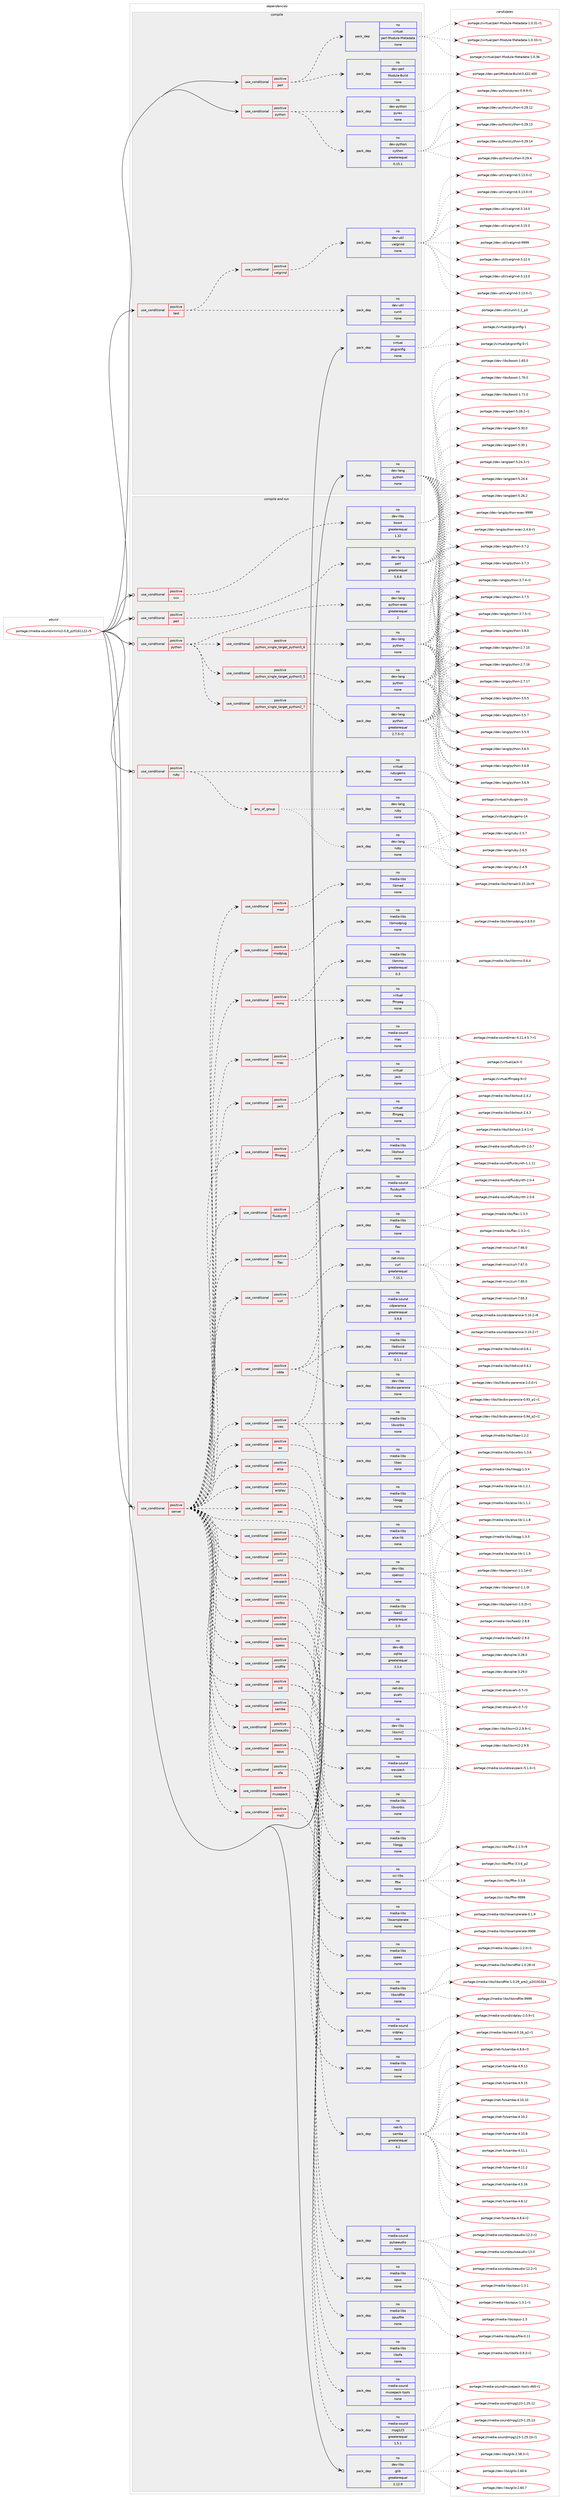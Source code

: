 digraph prolog {

# *************
# Graph options
# *************

newrank=true;
concentrate=true;
compound=true;
graph [rankdir=LR,fontname=Helvetica,fontsize=10,ranksep=1.5];#, ranksep=2.5, nodesep=0.2];
edge  [arrowhead=vee];
node  [fontname=Helvetica,fontsize=10];

# **********
# The ebuild
# **********

subgraph cluster_leftcol {
color=gray;
rank=same;
label=<<i>ebuild</i>>;
id [label="portage://media-sound/xmms2-0.8_p20161122-r5", color=red, width=4, href="../media-sound/xmms2-0.8_p20161122-r5.svg"];
}

# ****************
# The dependencies
# ****************

subgraph cluster_midcol {
color=gray;
label=<<i>dependencies</i>>;
subgraph cluster_compile {
fillcolor="#eeeeee";
style=filled;
label=<<i>compile</i>>;
subgraph cond83787 {
dependency337257 [label=<<TABLE BORDER="0" CELLBORDER="1" CELLSPACING="0" CELLPADDING="4"><TR><TD ROWSPAN="3" CELLPADDING="10">use_conditional</TD></TR><TR><TD>positive</TD></TR><TR><TD>perl</TD></TR></TABLE>>, shape=none, color=red];
subgraph pack247926 {
dependency337258 [label=<<TABLE BORDER="0" CELLBORDER="1" CELLSPACING="0" CELLPADDING="4" WIDTH="220"><TR><TD ROWSPAN="6" CELLPADDING="30">pack_dep</TD></TR><TR><TD WIDTH="110">no</TD></TR><TR><TD>dev-perl</TD></TR><TR><TD>Module-Build</TD></TR><TR><TD>none</TD></TR><TR><TD></TD></TR></TABLE>>, shape=none, color=blue];
}
dependency337257:e -> dependency337258:w [weight=20,style="dashed",arrowhead="vee"];
subgraph pack247927 {
dependency337259 [label=<<TABLE BORDER="0" CELLBORDER="1" CELLSPACING="0" CELLPADDING="4" WIDTH="220"><TR><TD ROWSPAN="6" CELLPADDING="30">pack_dep</TD></TR><TR><TD WIDTH="110">no</TD></TR><TR><TD>virtual</TD></TR><TR><TD>perl-Module-Metadata</TD></TR><TR><TD>none</TD></TR><TR><TD></TD></TR></TABLE>>, shape=none, color=blue];
}
dependency337257:e -> dependency337259:w [weight=20,style="dashed",arrowhead="vee"];
}
id:e -> dependency337257:w [weight=20,style="solid",arrowhead="vee"];
subgraph cond83788 {
dependency337260 [label=<<TABLE BORDER="0" CELLBORDER="1" CELLSPACING="0" CELLPADDING="4"><TR><TD ROWSPAN="3" CELLPADDING="10">use_conditional</TD></TR><TR><TD>positive</TD></TR><TR><TD>python</TD></TR></TABLE>>, shape=none, color=red];
subgraph pack247928 {
dependency337261 [label=<<TABLE BORDER="0" CELLBORDER="1" CELLSPACING="0" CELLPADDING="4" WIDTH="220"><TR><TD ROWSPAN="6" CELLPADDING="30">pack_dep</TD></TR><TR><TD WIDTH="110">no</TD></TR><TR><TD>dev-python</TD></TR><TR><TD>cython</TD></TR><TR><TD>greaterequal</TD></TR><TR><TD>0.15.1</TD></TR></TABLE>>, shape=none, color=blue];
}
dependency337260:e -> dependency337261:w [weight=20,style="dashed",arrowhead="vee"];
subgraph pack247929 {
dependency337262 [label=<<TABLE BORDER="0" CELLBORDER="1" CELLSPACING="0" CELLPADDING="4" WIDTH="220"><TR><TD ROWSPAN="6" CELLPADDING="30">pack_dep</TD></TR><TR><TD WIDTH="110">no</TD></TR><TR><TD>dev-python</TD></TR><TR><TD>pyrex</TD></TR><TR><TD>none</TD></TR><TR><TD></TD></TR></TABLE>>, shape=none, color=blue];
}
dependency337260:e -> dependency337262:w [weight=20,style="dashed",arrowhead="vee"];
}
id:e -> dependency337260:w [weight=20,style="solid",arrowhead="vee"];
subgraph cond83789 {
dependency337263 [label=<<TABLE BORDER="0" CELLBORDER="1" CELLSPACING="0" CELLPADDING="4"><TR><TD ROWSPAN="3" CELLPADDING="10">use_conditional</TD></TR><TR><TD>positive</TD></TR><TR><TD>test</TD></TR></TABLE>>, shape=none, color=red];
subgraph pack247930 {
dependency337264 [label=<<TABLE BORDER="0" CELLBORDER="1" CELLSPACING="0" CELLPADDING="4" WIDTH="220"><TR><TD ROWSPAN="6" CELLPADDING="30">pack_dep</TD></TR><TR><TD WIDTH="110">no</TD></TR><TR><TD>dev-util</TD></TR><TR><TD>cunit</TD></TR><TR><TD>none</TD></TR><TR><TD></TD></TR></TABLE>>, shape=none, color=blue];
}
dependency337263:e -> dependency337264:w [weight=20,style="dashed",arrowhead="vee"];
subgraph cond83790 {
dependency337265 [label=<<TABLE BORDER="0" CELLBORDER="1" CELLSPACING="0" CELLPADDING="4"><TR><TD ROWSPAN="3" CELLPADDING="10">use_conditional</TD></TR><TR><TD>positive</TD></TR><TR><TD>valgrind</TD></TR></TABLE>>, shape=none, color=red];
subgraph pack247931 {
dependency337266 [label=<<TABLE BORDER="0" CELLBORDER="1" CELLSPACING="0" CELLPADDING="4" WIDTH="220"><TR><TD ROWSPAN="6" CELLPADDING="30">pack_dep</TD></TR><TR><TD WIDTH="110">no</TD></TR><TR><TD>dev-util</TD></TR><TR><TD>valgrind</TD></TR><TR><TD>none</TD></TR><TR><TD></TD></TR></TABLE>>, shape=none, color=blue];
}
dependency337265:e -> dependency337266:w [weight=20,style="dashed",arrowhead="vee"];
}
dependency337263:e -> dependency337265:w [weight=20,style="dashed",arrowhead="vee"];
}
id:e -> dependency337263:w [weight=20,style="solid",arrowhead="vee"];
subgraph pack247932 {
dependency337267 [label=<<TABLE BORDER="0" CELLBORDER="1" CELLSPACING="0" CELLPADDING="4" WIDTH="220"><TR><TD ROWSPAN="6" CELLPADDING="30">pack_dep</TD></TR><TR><TD WIDTH="110">no</TD></TR><TR><TD>dev-lang</TD></TR><TR><TD>python</TD></TR><TR><TD>none</TD></TR><TR><TD></TD></TR></TABLE>>, shape=none, color=blue];
}
id:e -> dependency337267:w [weight=20,style="solid",arrowhead="vee"];
subgraph pack247933 {
dependency337268 [label=<<TABLE BORDER="0" CELLBORDER="1" CELLSPACING="0" CELLPADDING="4" WIDTH="220"><TR><TD ROWSPAN="6" CELLPADDING="30">pack_dep</TD></TR><TR><TD WIDTH="110">no</TD></TR><TR><TD>virtual</TD></TR><TR><TD>pkgconfig</TD></TR><TR><TD>none</TD></TR><TR><TD></TD></TR></TABLE>>, shape=none, color=blue];
}
id:e -> dependency337268:w [weight=20,style="solid",arrowhead="vee"];
}
subgraph cluster_compileandrun {
fillcolor="#eeeeee";
style=filled;
label=<<i>compile and run</i>>;
subgraph cond83791 {
dependency337269 [label=<<TABLE BORDER="0" CELLBORDER="1" CELLSPACING="0" CELLPADDING="4"><TR><TD ROWSPAN="3" CELLPADDING="10">use_conditional</TD></TR><TR><TD>positive</TD></TR><TR><TD>cxx</TD></TR></TABLE>>, shape=none, color=red];
subgraph pack247934 {
dependency337270 [label=<<TABLE BORDER="0" CELLBORDER="1" CELLSPACING="0" CELLPADDING="4" WIDTH="220"><TR><TD ROWSPAN="6" CELLPADDING="30">pack_dep</TD></TR><TR><TD WIDTH="110">no</TD></TR><TR><TD>dev-libs</TD></TR><TR><TD>boost</TD></TR><TR><TD>greaterequal</TD></TR><TR><TD>1.32</TD></TR></TABLE>>, shape=none, color=blue];
}
dependency337269:e -> dependency337270:w [weight=20,style="dashed",arrowhead="vee"];
}
id:e -> dependency337269:w [weight=20,style="solid",arrowhead="odotvee"];
subgraph cond83792 {
dependency337271 [label=<<TABLE BORDER="0" CELLBORDER="1" CELLSPACING="0" CELLPADDING="4"><TR><TD ROWSPAN="3" CELLPADDING="10">use_conditional</TD></TR><TR><TD>positive</TD></TR><TR><TD>perl</TD></TR></TABLE>>, shape=none, color=red];
subgraph pack247935 {
dependency337272 [label=<<TABLE BORDER="0" CELLBORDER="1" CELLSPACING="0" CELLPADDING="4" WIDTH="220"><TR><TD ROWSPAN="6" CELLPADDING="30">pack_dep</TD></TR><TR><TD WIDTH="110">no</TD></TR><TR><TD>dev-lang</TD></TR><TR><TD>perl</TD></TR><TR><TD>greaterequal</TD></TR><TR><TD>5.8.8</TD></TR></TABLE>>, shape=none, color=blue];
}
dependency337271:e -> dependency337272:w [weight=20,style="dashed",arrowhead="vee"];
}
id:e -> dependency337271:w [weight=20,style="solid",arrowhead="odotvee"];
subgraph cond83793 {
dependency337273 [label=<<TABLE BORDER="0" CELLBORDER="1" CELLSPACING="0" CELLPADDING="4"><TR><TD ROWSPAN="3" CELLPADDING="10">use_conditional</TD></TR><TR><TD>positive</TD></TR><TR><TD>python</TD></TR></TABLE>>, shape=none, color=red];
subgraph cond83794 {
dependency337274 [label=<<TABLE BORDER="0" CELLBORDER="1" CELLSPACING="0" CELLPADDING="4"><TR><TD ROWSPAN="3" CELLPADDING="10">use_conditional</TD></TR><TR><TD>positive</TD></TR><TR><TD>python_single_target_python2_7</TD></TR></TABLE>>, shape=none, color=red];
subgraph pack247936 {
dependency337275 [label=<<TABLE BORDER="0" CELLBORDER="1" CELLSPACING="0" CELLPADDING="4" WIDTH="220"><TR><TD ROWSPAN="6" CELLPADDING="30">pack_dep</TD></TR><TR><TD WIDTH="110">no</TD></TR><TR><TD>dev-lang</TD></TR><TR><TD>python</TD></TR><TR><TD>greaterequal</TD></TR><TR><TD>2.7.5-r2</TD></TR></TABLE>>, shape=none, color=blue];
}
dependency337274:e -> dependency337275:w [weight=20,style="dashed",arrowhead="vee"];
}
dependency337273:e -> dependency337274:w [weight=20,style="dashed",arrowhead="vee"];
subgraph cond83795 {
dependency337276 [label=<<TABLE BORDER="0" CELLBORDER="1" CELLSPACING="0" CELLPADDING="4"><TR><TD ROWSPAN="3" CELLPADDING="10">use_conditional</TD></TR><TR><TD>positive</TD></TR><TR><TD>python_single_target_python3_5</TD></TR></TABLE>>, shape=none, color=red];
subgraph pack247937 {
dependency337277 [label=<<TABLE BORDER="0" CELLBORDER="1" CELLSPACING="0" CELLPADDING="4" WIDTH="220"><TR><TD ROWSPAN="6" CELLPADDING="30">pack_dep</TD></TR><TR><TD WIDTH="110">no</TD></TR><TR><TD>dev-lang</TD></TR><TR><TD>python</TD></TR><TR><TD>none</TD></TR><TR><TD></TD></TR></TABLE>>, shape=none, color=blue];
}
dependency337276:e -> dependency337277:w [weight=20,style="dashed",arrowhead="vee"];
}
dependency337273:e -> dependency337276:w [weight=20,style="dashed",arrowhead="vee"];
subgraph cond83796 {
dependency337278 [label=<<TABLE BORDER="0" CELLBORDER="1" CELLSPACING="0" CELLPADDING="4"><TR><TD ROWSPAN="3" CELLPADDING="10">use_conditional</TD></TR><TR><TD>positive</TD></TR><TR><TD>python_single_target_python3_6</TD></TR></TABLE>>, shape=none, color=red];
subgraph pack247938 {
dependency337279 [label=<<TABLE BORDER="0" CELLBORDER="1" CELLSPACING="0" CELLPADDING="4" WIDTH="220"><TR><TD ROWSPAN="6" CELLPADDING="30">pack_dep</TD></TR><TR><TD WIDTH="110">no</TD></TR><TR><TD>dev-lang</TD></TR><TR><TD>python</TD></TR><TR><TD>none</TD></TR><TR><TD></TD></TR></TABLE>>, shape=none, color=blue];
}
dependency337278:e -> dependency337279:w [weight=20,style="dashed",arrowhead="vee"];
}
dependency337273:e -> dependency337278:w [weight=20,style="dashed",arrowhead="vee"];
subgraph pack247939 {
dependency337280 [label=<<TABLE BORDER="0" CELLBORDER="1" CELLSPACING="0" CELLPADDING="4" WIDTH="220"><TR><TD ROWSPAN="6" CELLPADDING="30">pack_dep</TD></TR><TR><TD WIDTH="110">no</TD></TR><TR><TD>dev-lang</TD></TR><TR><TD>python-exec</TD></TR><TR><TD>greaterequal</TD></TR><TR><TD>2</TD></TR></TABLE>>, shape=none, color=blue];
}
dependency337273:e -> dependency337280:w [weight=20,style="dashed",arrowhead="vee"];
}
id:e -> dependency337273:w [weight=20,style="solid",arrowhead="odotvee"];
subgraph cond83797 {
dependency337281 [label=<<TABLE BORDER="0" CELLBORDER="1" CELLSPACING="0" CELLPADDING="4"><TR><TD ROWSPAN="3" CELLPADDING="10">use_conditional</TD></TR><TR><TD>positive</TD></TR><TR><TD>ruby</TD></TR></TABLE>>, shape=none, color=red];
subgraph any5399 {
dependency337282 [label=<<TABLE BORDER="0" CELLBORDER="1" CELLSPACING="0" CELLPADDING="4"><TR><TD CELLPADDING="10">any_of_group</TD></TR></TABLE>>, shape=none, color=red];subgraph pack247940 {
dependency337283 [label=<<TABLE BORDER="0" CELLBORDER="1" CELLSPACING="0" CELLPADDING="4" WIDTH="220"><TR><TD ROWSPAN="6" CELLPADDING="30">pack_dep</TD></TR><TR><TD WIDTH="110">no</TD></TR><TR><TD>dev-lang</TD></TR><TR><TD>ruby</TD></TR><TR><TD>none</TD></TR><TR><TD></TD></TR></TABLE>>, shape=none, color=blue];
}
dependency337282:e -> dependency337283:w [weight=20,style="dotted",arrowhead="oinv"];
subgraph pack247941 {
dependency337284 [label=<<TABLE BORDER="0" CELLBORDER="1" CELLSPACING="0" CELLPADDING="4" WIDTH="220"><TR><TD ROWSPAN="6" CELLPADDING="30">pack_dep</TD></TR><TR><TD WIDTH="110">no</TD></TR><TR><TD>dev-lang</TD></TR><TR><TD>ruby</TD></TR><TR><TD>none</TD></TR><TR><TD></TD></TR></TABLE>>, shape=none, color=blue];
}
dependency337282:e -> dependency337284:w [weight=20,style="dotted",arrowhead="oinv"];
}
dependency337281:e -> dependency337282:w [weight=20,style="dashed",arrowhead="vee"];
subgraph pack247942 {
dependency337285 [label=<<TABLE BORDER="0" CELLBORDER="1" CELLSPACING="0" CELLPADDING="4" WIDTH="220"><TR><TD ROWSPAN="6" CELLPADDING="30">pack_dep</TD></TR><TR><TD WIDTH="110">no</TD></TR><TR><TD>virtual</TD></TR><TR><TD>rubygems</TD></TR><TR><TD>none</TD></TR><TR><TD></TD></TR></TABLE>>, shape=none, color=blue];
}
dependency337281:e -> dependency337285:w [weight=20,style="dashed",arrowhead="vee"];
}
id:e -> dependency337281:w [weight=20,style="solid",arrowhead="odotvee"];
subgraph cond83798 {
dependency337286 [label=<<TABLE BORDER="0" CELLBORDER="1" CELLSPACING="0" CELLPADDING="4"><TR><TD ROWSPAN="3" CELLPADDING="10">use_conditional</TD></TR><TR><TD>positive</TD></TR><TR><TD>server</TD></TR></TABLE>>, shape=none, color=red];
subgraph pack247943 {
dependency337287 [label=<<TABLE BORDER="0" CELLBORDER="1" CELLSPACING="0" CELLPADDING="4" WIDTH="220"><TR><TD ROWSPAN="6" CELLPADDING="30">pack_dep</TD></TR><TR><TD WIDTH="110">no</TD></TR><TR><TD>dev-db</TD></TR><TR><TD>sqlite</TD></TR><TR><TD>greaterequal</TD></TR><TR><TD>3.3.4</TD></TR></TABLE>>, shape=none, color=blue];
}
dependency337286:e -> dependency337287:w [weight=20,style="dashed",arrowhead="vee"];
subgraph cond83799 {
dependency337288 [label=<<TABLE BORDER="0" CELLBORDER="1" CELLSPACING="0" CELLPADDING="4"><TR><TD ROWSPAN="3" CELLPADDING="10">use_conditional</TD></TR><TR><TD>positive</TD></TR><TR><TD>aac</TD></TR></TABLE>>, shape=none, color=red];
subgraph pack247944 {
dependency337289 [label=<<TABLE BORDER="0" CELLBORDER="1" CELLSPACING="0" CELLPADDING="4" WIDTH="220"><TR><TD ROWSPAN="6" CELLPADDING="30">pack_dep</TD></TR><TR><TD WIDTH="110">no</TD></TR><TR><TD>media-libs</TD></TR><TR><TD>faad2</TD></TR><TR><TD>greaterequal</TD></TR><TR><TD>2.0</TD></TR></TABLE>>, shape=none, color=blue];
}
dependency337288:e -> dependency337289:w [weight=20,style="dashed",arrowhead="vee"];
}
dependency337286:e -> dependency337288:w [weight=20,style="dashed",arrowhead="vee"];
subgraph cond83800 {
dependency337290 [label=<<TABLE BORDER="0" CELLBORDER="1" CELLSPACING="0" CELLPADDING="4"><TR><TD ROWSPAN="3" CELLPADDING="10">use_conditional</TD></TR><TR><TD>positive</TD></TR><TR><TD>airplay</TD></TR></TABLE>>, shape=none, color=red];
subgraph pack247945 {
dependency337291 [label=<<TABLE BORDER="0" CELLBORDER="1" CELLSPACING="0" CELLPADDING="4" WIDTH="220"><TR><TD ROWSPAN="6" CELLPADDING="30">pack_dep</TD></TR><TR><TD WIDTH="110">no</TD></TR><TR><TD>dev-libs</TD></TR><TR><TD>openssl</TD></TR><TR><TD>none</TD></TR><TR><TD></TD></TR></TABLE>>, shape=none, color=blue];
}
dependency337290:e -> dependency337291:w [weight=20,style="dashed",arrowhead="vee"];
}
dependency337286:e -> dependency337290:w [weight=20,style="dashed",arrowhead="vee"];
subgraph cond83801 {
dependency337292 [label=<<TABLE BORDER="0" CELLBORDER="1" CELLSPACING="0" CELLPADDING="4"><TR><TD ROWSPAN="3" CELLPADDING="10">use_conditional</TD></TR><TR><TD>positive</TD></TR><TR><TD>alsa</TD></TR></TABLE>>, shape=none, color=red];
subgraph pack247946 {
dependency337293 [label=<<TABLE BORDER="0" CELLBORDER="1" CELLSPACING="0" CELLPADDING="4" WIDTH="220"><TR><TD ROWSPAN="6" CELLPADDING="30">pack_dep</TD></TR><TR><TD WIDTH="110">no</TD></TR><TR><TD>media-libs</TD></TR><TR><TD>alsa-lib</TD></TR><TR><TD>none</TD></TR><TR><TD></TD></TR></TABLE>>, shape=none, color=blue];
}
dependency337292:e -> dependency337293:w [weight=20,style="dashed",arrowhead="vee"];
}
dependency337286:e -> dependency337292:w [weight=20,style="dashed",arrowhead="vee"];
subgraph cond83802 {
dependency337294 [label=<<TABLE BORDER="0" CELLBORDER="1" CELLSPACING="0" CELLPADDING="4"><TR><TD ROWSPAN="3" CELLPADDING="10">use_conditional</TD></TR><TR><TD>positive</TD></TR><TR><TD>ao</TD></TR></TABLE>>, shape=none, color=red];
subgraph pack247947 {
dependency337295 [label=<<TABLE BORDER="0" CELLBORDER="1" CELLSPACING="0" CELLPADDING="4" WIDTH="220"><TR><TD ROWSPAN="6" CELLPADDING="30">pack_dep</TD></TR><TR><TD WIDTH="110">no</TD></TR><TR><TD>media-libs</TD></TR><TR><TD>libao</TD></TR><TR><TD>none</TD></TR><TR><TD></TD></TR></TABLE>>, shape=none, color=blue];
}
dependency337294:e -> dependency337295:w [weight=20,style="dashed",arrowhead="vee"];
}
dependency337286:e -> dependency337294:w [weight=20,style="dashed",arrowhead="vee"];
subgraph cond83803 {
dependency337296 [label=<<TABLE BORDER="0" CELLBORDER="1" CELLSPACING="0" CELLPADDING="4"><TR><TD ROWSPAN="3" CELLPADDING="10">use_conditional</TD></TR><TR><TD>positive</TD></TR><TR><TD>cdda</TD></TR></TABLE>>, shape=none, color=red];
subgraph pack247948 {
dependency337297 [label=<<TABLE BORDER="0" CELLBORDER="1" CELLSPACING="0" CELLPADDING="4" WIDTH="220"><TR><TD ROWSPAN="6" CELLPADDING="30">pack_dep</TD></TR><TR><TD WIDTH="110">no</TD></TR><TR><TD>dev-libs</TD></TR><TR><TD>libcdio-paranoia</TD></TR><TR><TD>none</TD></TR><TR><TD></TD></TR></TABLE>>, shape=none, color=blue];
}
dependency337296:e -> dependency337297:w [weight=20,style="dashed",arrowhead="vee"];
subgraph pack247949 {
dependency337298 [label=<<TABLE BORDER="0" CELLBORDER="1" CELLSPACING="0" CELLPADDING="4" WIDTH="220"><TR><TD ROWSPAN="6" CELLPADDING="30">pack_dep</TD></TR><TR><TD WIDTH="110">no</TD></TR><TR><TD>media-libs</TD></TR><TR><TD>libdiscid</TD></TR><TR><TD>greaterequal</TD></TR><TR><TD>0.1.1</TD></TR></TABLE>>, shape=none, color=blue];
}
dependency337296:e -> dependency337298:w [weight=20,style="dashed",arrowhead="vee"];
subgraph pack247950 {
dependency337299 [label=<<TABLE BORDER="0" CELLBORDER="1" CELLSPACING="0" CELLPADDING="4" WIDTH="220"><TR><TD ROWSPAN="6" CELLPADDING="30">pack_dep</TD></TR><TR><TD WIDTH="110">no</TD></TR><TR><TD>media-sound</TD></TR><TR><TD>cdparanoia</TD></TR><TR><TD>greaterequal</TD></TR><TR><TD>3.9.8</TD></TR></TABLE>>, shape=none, color=blue];
}
dependency337296:e -> dependency337299:w [weight=20,style="dashed",arrowhead="vee"];
}
dependency337286:e -> dependency337296:w [weight=20,style="dashed",arrowhead="vee"];
subgraph cond83804 {
dependency337300 [label=<<TABLE BORDER="0" CELLBORDER="1" CELLSPACING="0" CELLPADDING="4"><TR><TD ROWSPAN="3" CELLPADDING="10">use_conditional</TD></TR><TR><TD>positive</TD></TR><TR><TD>curl</TD></TR></TABLE>>, shape=none, color=red];
subgraph pack247951 {
dependency337301 [label=<<TABLE BORDER="0" CELLBORDER="1" CELLSPACING="0" CELLPADDING="4" WIDTH="220"><TR><TD ROWSPAN="6" CELLPADDING="30">pack_dep</TD></TR><TR><TD WIDTH="110">no</TD></TR><TR><TD>net-misc</TD></TR><TR><TD>curl</TD></TR><TR><TD>greaterequal</TD></TR><TR><TD>7.15.1</TD></TR></TABLE>>, shape=none, color=blue];
}
dependency337300:e -> dependency337301:w [weight=20,style="dashed",arrowhead="vee"];
}
dependency337286:e -> dependency337300:w [weight=20,style="dashed",arrowhead="vee"];
subgraph cond83805 {
dependency337302 [label=<<TABLE BORDER="0" CELLBORDER="1" CELLSPACING="0" CELLPADDING="4"><TR><TD ROWSPAN="3" CELLPADDING="10">use_conditional</TD></TR><TR><TD>positive</TD></TR><TR><TD>ffmpeg</TD></TR></TABLE>>, shape=none, color=red];
subgraph pack247952 {
dependency337303 [label=<<TABLE BORDER="0" CELLBORDER="1" CELLSPACING="0" CELLPADDING="4" WIDTH="220"><TR><TD ROWSPAN="6" CELLPADDING="30">pack_dep</TD></TR><TR><TD WIDTH="110">no</TD></TR><TR><TD>virtual</TD></TR><TR><TD>ffmpeg</TD></TR><TR><TD>none</TD></TR><TR><TD></TD></TR></TABLE>>, shape=none, color=blue];
}
dependency337302:e -> dependency337303:w [weight=20,style="dashed",arrowhead="vee"];
}
dependency337286:e -> dependency337302:w [weight=20,style="dashed",arrowhead="vee"];
subgraph cond83806 {
dependency337304 [label=<<TABLE BORDER="0" CELLBORDER="1" CELLSPACING="0" CELLPADDING="4"><TR><TD ROWSPAN="3" CELLPADDING="10">use_conditional</TD></TR><TR><TD>positive</TD></TR><TR><TD>flac</TD></TR></TABLE>>, shape=none, color=red];
subgraph pack247953 {
dependency337305 [label=<<TABLE BORDER="0" CELLBORDER="1" CELLSPACING="0" CELLPADDING="4" WIDTH="220"><TR><TD ROWSPAN="6" CELLPADDING="30">pack_dep</TD></TR><TR><TD WIDTH="110">no</TD></TR><TR><TD>media-libs</TD></TR><TR><TD>flac</TD></TR><TR><TD>none</TD></TR><TR><TD></TD></TR></TABLE>>, shape=none, color=blue];
}
dependency337304:e -> dependency337305:w [weight=20,style="dashed",arrowhead="vee"];
}
dependency337286:e -> dependency337304:w [weight=20,style="dashed",arrowhead="vee"];
subgraph cond83807 {
dependency337306 [label=<<TABLE BORDER="0" CELLBORDER="1" CELLSPACING="0" CELLPADDING="4"><TR><TD ROWSPAN="3" CELLPADDING="10">use_conditional</TD></TR><TR><TD>positive</TD></TR><TR><TD>fluidsynth</TD></TR></TABLE>>, shape=none, color=red];
subgraph pack247954 {
dependency337307 [label=<<TABLE BORDER="0" CELLBORDER="1" CELLSPACING="0" CELLPADDING="4" WIDTH="220"><TR><TD ROWSPAN="6" CELLPADDING="30">pack_dep</TD></TR><TR><TD WIDTH="110">no</TD></TR><TR><TD>media-sound</TD></TR><TR><TD>fluidsynth</TD></TR><TR><TD>none</TD></TR><TR><TD></TD></TR></TABLE>>, shape=none, color=blue];
}
dependency337306:e -> dependency337307:w [weight=20,style="dashed",arrowhead="vee"];
}
dependency337286:e -> dependency337306:w [weight=20,style="dashed",arrowhead="vee"];
subgraph cond83808 {
dependency337308 [label=<<TABLE BORDER="0" CELLBORDER="1" CELLSPACING="0" CELLPADDING="4"><TR><TD ROWSPAN="3" CELLPADDING="10">use_conditional</TD></TR><TR><TD>positive</TD></TR><TR><TD>ices</TD></TR></TABLE>>, shape=none, color=red];
subgraph pack247955 {
dependency337309 [label=<<TABLE BORDER="0" CELLBORDER="1" CELLSPACING="0" CELLPADDING="4" WIDTH="220"><TR><TD ROWSPAN="6" CELLPADDING="30">pack_dep</TD></TR><TR><TD WIDTH="110">no</TD></TR><TR><TD>media-libs</TD></TR><TR><TD>libogg</TD></TR><TR><TD>none</TD></TR><TR><TD></TD></TR></TABLE>>, shape=none, color=blue];
}
dependency337308:e -> dependency337309:w [weight=20,style="dashed",arrowhead="vee"];
subgraph pack247956 {
dependency337310 [label=<<TABLE BORDER="0" CELLBORDER="1" CELLSPACING="0" CELLPADDING="4" WIDTH="220"><TR><TD ROWSPAN="6" CELLPADDING="30">pack_dep</TD></TR><TR><TD WIDTH="110">no</TD></TR><TR><TD>media-libs</TD></TR><TR><TD>libshout</TD></TR><TR><TD>none</TD></TR><TR><TD></TD></TR></TABLE>>, shape=none, color=blue];
}
dependency337308:e -> dependency337310:w [weight=20,style="dashed",arrowhead="vee"];
subgraph pack247957 {
dependency337311 [label=<<TABLE BORDER="0" CELLBORDER="1" CELLSPACING="0" CELLPADDING="4" WIDTH="220"><TR><TD ROWSPAN="6" CELLPADDING="30">pack_dep</TD></TR><TR><TD WIDTH="110">no</TD></TR><TR><TD>media-libs</TD></TR><TR><TD>libvorbis</TD></TR><TR><TD>none</TD></TR><TR><TD></TD></TR></TABLE>>, shape=none, color=blue];
}
dependency337308:e -> dependency337311:w [weight=20,style="dashed",arrowhead="vee"];
}
dependency337286:e -> dependency337308:w [weight=20,style="dashed",arrowhead="vee"];
subgraph cond83809 {
dependency337312 [label=<<TABLE BORDER="0" CELLBORDER="1" CELLSPACING="0" CELLPADDING="4"><TR><TD ROWSPAN="3" CELLPADDING="10">use_conditional</TD></TR><TR><TD>positive</TD></TR><TR><TD>jack</TD></TR></TABLE>>, shape=none, color=red];
subgraph pack247958 {
dependency337313 [label=<<TABLE BORDER="0" CELLBORDER="1" CELLSPACING="0" CELLPADDING="4" WIDTH="220"><TR><TD ROWSPAN="6" CELLPADDING="30">pack_dep</TD></TR><TR><TD WIDTH="110">no</TD></TR><TR><TD>virtual</TD></TR><TR><TD>jack</TD></TR><TR><TD>none</TD></TR><TR><TD></TD></TR></TABLE>>, shape=none, color=blue];
}
dependency337312:e -> dependency337313:w [weight=20,style="dashed",arrowhead="vee"];
}
dependency337286:e -> dependency337312:w [weight=20,style="dashed",arrowhead="vee"];
subgraph cond83810 {
dependency337314 [label=<<TABLE BORDER="0" CELLBORDER="1" CELLSPACING="0" CELLPADDING="4"><TR><TD ROWSPAN="3" CELLPADDING="10">use_conditional</TD></TR><TR><TD>positive</TD></TR><TR><TD>mac</TD></TR></TABLE>>, shape=none, color=red];
subgraph pack247959 {
dependency337315 [label=<<TABLE BORDER="0" CELLBORDER="1" CELLSPACING="0" CELLPADDING="4" WIDTH="220"><TR><TD ROWSPAN="6" CELLPADDING="30">pack_dep</TD></TR><TR><TD WIDTH="110">no</TD></TR><TR><TD>media-sound</TD></TR><TR><TD>mac</TD></TR><TR><TD>none</TD></TR><TR><TD></TD></TR></TABLE>>, shape=none, color=blue];
}
dependency337314:e -> dependency337315:w [weight=20,style="dashed",arrowhead="vee"];
}
dependency337286:e -> dependency337314:w [weight=20,style="dashed",arrowhead="vee"];
subgraph cond83811 {
dependency337316 [label=<<TABLE BORDER="0" CELLBORDER="1" CELLSPACING="0" CELLPADDING="4"><TR><TD ROWSPAN="3" CELLPADDING="10">use_conditional</TD></TR><TR><TD>positive</TD></TR><TR><TD>mms</TD></TR></TABLE>>, shape=none, color=red];
subgraph pack247960 {
dependency337317 [label=<<TABLE BORDER="0" CELLBORDER="1" CELLSPACING="0" CELLPADDING="4" WIDTH="220"><TR><TD ROWSPAN="6" CELLPADDING="30">pack_dep</TD></TR><TR><TD WIDTH="110">no</TD></TR><TR><TD>virtual</TD></TR><TR><TD>ffmpeg</TD></TR><TR><TD>none</TD></TR><TR><TD></TD></TR></TABLE>>, shape=none, color=blue];
}
dependency337316:e -> dependency337317:w [weight=20,style="dashed",arrowhead="vee"];
subgraph pack247961 {
dependency337318 [label=<<TABLE BORDER="0" CELLBORDER="1" CELLSPACING="0" CELLPADDING="4" WIDTH="220"><TR><TD ROWSPAN="6" CELLPADDING="30">pack_dep</TD></TR><TR><TD WIDTH="110">no</TD></TR><TR><TD>media-libs</TD></TR><TR><TD>libmms</TD></TR><TR><TD>greaterequal</TD></TR><TR><TD>0.3</TD></TR></TABLE>>, shape=none, color=blue];
}
dependency337316:e -> dependency337318:w [weight=20,style="dashed",arrowhead="vee"];
}
dependency337286:e -> dependency337316:w [weight=20,style="dashed",arrowhead="vee"];
subgraph cond83812 {
dependency337319 [label=<<TABLE BORDER="0" CELLBORDER="1" CELLSPACING="0" CELLPADDING="4"><TR><TD ROWSPAN="3" CELLPADDING="10">use_conditional</TD></TR><TR><TD>positive</TD></TR><TR><TD>modplug</TD></TR></TABLE>>, shape=none, color=red];
subgraph pack247962 {
dependency337320 [label=<<TABLE BORDER="0" CELLBORDER="1" CELLSPACING="0" CELLPADDING="4" WIDTH="220"><TR><TD ROWSPAN="6" CELLPADDING="30">pack_dep</TD></TR><TR><TD WIDTH="110">no</TD></TR><TR><TD>media-libs</TD></TR><TR><TD>libmodplug</TD></TR><TR><TD>none</TD></TR><TR><TD></TD></TR></TABLE>>, shape=none, color=blue];
}
dependency337319:e -> dependency337320:w [weight=20,style="dashed",arrowhead="vee"];
}
dependency337286:e -> dependency337319:w [weight=20,style="dashed",arrowhead="vee"];
subgraph cond83813 {
dependency337321 [label=<<TABLE BORDER="0" CELLBORDER="1" CELLSPACING="0" CELLPADDING="4"><TR><TD ROWSPAN="3" CELLPADDING="10">use_conditional</TD></TR><TR><TD>positive</TD></TR><TR><TD>mad</TD></TR></TABLE>>, shape=none, color=red];
subgraph pack247963 {
dependency337322 [label=<<TABLE BORDER="0" CELLBORDER="1" CELLSPACING="0" CELLPADDING="4" WIDTH="220"><TR><TD ROWSPAN="6" CELLPADDING="30">pack_dep</TD></TR><TR><TD WIDTH="110">no</TD></TR><TR><TD>media-libs</TD></TR><TR><TD>libmad</TD></TR><TR><TD>none</TD></TR><TR><TD></TD></TR></TABLE>>, shape=none, color=blue];
}
dependency337321:e -> dependency337322:w [weight=20,style="dashed",arrowhead="vee"];
}
dependency337286:e -> dependency337321:w [weight=20,style="dashed",arrowhead="vee"];
subgraph cond83814 {
dependency337323 [label=<<TABLE BORDER="0" CELLBORDER="1" CELLSPACING="0" CELLPADDING="4"><TR><TD ROWSPAN="3" CELLPADDING="10">use_conditional</TD></TR><TR><TD>positive</TD></TR><TR><TD>mp3</TD></TR></TABLE>>, shape=none, color=red];
subgraph pack247964 {
dependency337324 [label=<<TABLE BORDER="0" CELLBORDER="1" CELLSPACING="0" CELLPADDING="4" WIDTH="220"><TR><TD ROWSPAN="6" CELLPADDING="30">pack_dep</TD></TR><TR><TD WIDTH="110">no</TD></TR><TR><TD>media-sound</TD></TR><TR><TD>mpg123</TD></TR><TR><TD>greaterequal</TD></TR><TR><TD>1.5.1</TD></TR></TABLE>>, shape=none, color=blue];
}
dependency337323:e -> dependency337324:w [weight=20,style="dashed",arrowhead="vee"];
}
dependency337286:e -> dependency337323:w [weight=20,style="dashed",arrowhead="vee"];
subgraph cond83815 {
dependency337325 [label=<<TABLE BORDER="0" CELLBORDER="1" CELLSPACING="0" CELLPADDING="4"><TR><TD ROWSPAN="3" CELLPADDING="10">use_conditional</TD></TR><TR><TD>positive</TD></TR><TR><TD>musepack</TD></TR></TABLE>>, shape=none, color=red];
subgraph pack247965 {
dependency337326 [label=<<TABLE BORDER="0" CELLBORDER="1" CELLSPACING="0" CELLPADDING="4" WIDTH="220"><TR><TD ROWSPAN="6" CELLPADDING="30">pack_dep</TD></TR><TR><TD WIDTH="110">no</TD></TR><TR><TD>media-sound</TD></TR><TR><TD>musepack-tools</TD></TR><TR><TD>none</TD></TR><TR><TD></TD></TR></TABLE>>, shape=none, color=blue];
}
dependency337325:e -> dependency337326:w [weight=20,style="dashed",arrowhead="vee"];
}
dependency337286:e -> dependency337325:w [weight=20,style="dashed",arrowhead="vee"];
subgraph cond83816 {
dependency337327 [label=<<TABLE BORDER="0" CELLBORDER="1" CELLSPACING="0" CELLPADDING="4"><TR><TD ROWSPAN="3" CELLPADDING="10">use_conditional</TD></TR><TR><TD>positive</TD></TR><TR><TD>ofa</TD></TR></TABLE>>, shape=none, color=red];
subgraph pack247966 {
dependency337328 [label=<<TABLE BORDER="0" CELLBORDER="1" CELLSPACING="0" CELLPADDING="4" WIDTH="220"><TR><TD ROWSPAN="6" CELLPADDING="30">pack_dep</TD></TR><TR><TD WIDTH="110">no</TD></TR><TR><TD>media-libs</TD></TR><TR><TD>libofa</TD></TR><TR><TD>none</TD></TR><TR><TD></TD></TR></TABLE>>, shape=none, color=blue];
}
dependency337327:e -> dependency337328:w [weight=20,style="dashed",arrowhead="vee"];
}
dependency337286:e -> dependency337327:w [weight=20,style="dashed",arrowhead="vee"];
subgraph cond83817 {
dependency337329 [label=<<TABLE BORDER="0" CELLBORDER="1" CELLSPACING="0" CELLPADDING="4"><TR><TD ROWSPAN="3" CELLPADDING="10">use_conditional</TD></TR><TR><TD>positive</TD></TR><TR><TD>opus</TD></TR></TABLE>>, shape=none, color=red];
subgraph pack247967 {
dependency337330 [label=<<TABLE BORDER="0" CELLBORDER="1" CELLSPACING="0" CELLPADDING="4" WIDTH="220"><TR><TD ROWSPAN="6" CELLPADDING="30">pack_dep</TD></TR><TR><TD WIDTH="110">no</TD></TR><TR><TD>media-libs</TD></TR><TR><TD>opus</TD></TR><TR><TD>none</TD></TR><TR><TD></TD></TR></TABLE>>, shape=none, color=blue];
}
dependency337329:e -> dependency337330:w [weight=20,style="dashed",arrowhead="vee"];
subgraph pack247968 {
dependency337331 [label=<<TABLE BORDER="0" CELLBORDER="1" CELLSPACING="0" CELLPADDING="4" WIDTH="220"><TR><TD ROWSPAN="6" CELLPADDING="30">pack_dep</TD></TR><TR><TD WIDTH="110">no</TD></TR><TR><TD>media-libs</TD></TR><TR><TD>opusfile</TD></TR><TR><TD>none</TD></TR><TR><TD></TD></TR></TABLE>>, shape=none, color=blue];
}
dependency337329:e -> dependency337331:w [weight=20,style="dashed",arrowhead="vee"];
}
dependency337286:e -> dependency337329:w [weight=20,style="dashed",arrowhead="vee"];
subgraph cond83818 {
dependency337332 [label=<<TABLE BORDER="0" CELLBORDER="1" CELLSPACING="0" CELLPADDING="4"><TR><TD ROWSPAN="3" CELLPADDING="10">use_conditional</TD></TR><TR><TD>positive</TD></TR><TR><TD>pulseaudio</TD></TR></TABLE>>, shape=none, color=red];
subgraph pack247969 {
dependency337333 [label=<<TABLE BORDER="0" CELLBORDER="1" CELLSPACING="0" CELLPADDING="4" WIDTH="220"><TR><TD ROWSPAN="6" CELLPADDING="30">pack_dep</TD></TR><TR><TD WIDTH="110">no</TD></TR><TR><TD>media-sound</TD></TR><TR><TD>pulseaudio</TD></TR><TR><TD>none</TD></TR><TR><TD></TD></TR></TABLE>>, shape=none, color=blue];
}
dependency337332:e -> dependency337333:w [weight=20,style="dashed",arrowhead="vee"];
}
dependency337286:e -> dependency337332:w [weight=20,style="dashed",arrowhead="vee"];
subgraph cond83819 {
dependency337334 [label=<<TABLE BORDER="0" CELLBORDER="1" CELLSPACING="0" CELLPADDING="4"><TR><TD ROWSPAN="3" CELLPADDING="10">use_conditional</TD></TR><TR><TD>positive</TD></TR><TR><TD>samba</TD></TR></TABLE>>, shape=none, color=red];
subgraph pack247970 {
dependency337335 [label=<<TABLE BORDER="0" CELLBORDER="1" CELLSPACING="0" CELLPADDING="4" WIDTH="220"><TR><TD ROWSPAN="6" CELLPADDING="30">pack_dep</TD></TR><TR><TD WIDTH="110">no</TD></TR><TR><TD>net-fs</TD></TR><TR><TD>samba</TD></TR><TR><TD>greaterequal</TD></TR><TR><TD>4.2</TD></TR></TABLE>>, shape=none, color=blue];
}
dependency337334:e -> dependency337335:w [weight=20,style="dashed",arrowhead="vee"];
}
dependency337286:e -> dependency337334:w [weight=20,style="dashed",arrowhead="vee"];
subgraph cond83820 {
dependency337336 [label=<<TABLE BORDER="0" CELLBORDER="1" CELLSPACING="0" CELLPADDING="4"><TR><TD ROWSPAN="3" CELLPADDING="10">use_conditional</TD></TR><TR><TD>positive</TD></TR><TR><TD>sid</TD></TR></TABLE>>, shape=none, color=red];
subgraph pack247971 {
dependency337337 [label=<<TABLE BORDER="0" CELLBORDER="1" CELLSPACING="0" CELLPADDING="4" WIDTH="220"><TR><TD ROWSPAN="6" CELLPADDING="30">pack_dep</TD></TR><TR><TD WIDTH="110">no</TD></TR><TR><TD>media-sound</TD></TR><TR><TD>sidplay</TD></TR><TR><TD>none</TD></TR><TR><TD></TD></TR></TABLE>>, shape=none, color=blue];
}
dependency337336:e -> dependency337337:w [weight=20,style="dashed",arrowhead="vee"];
subgraph pack247972 {
dependency337338 [label=<<TABLE BORDER="0" CELLBORDER="1" CELLSPACING="0" CELLPADDING="4" WIDTH="220"><TR><TD ROWSPAN="6" CELLPADDING="30">pack_dep</TD></TR><TR><TD WIDTH="110">no</TD></TR><TR><TD>media-libs</TD></TR><TR><TD>resid</TD></TR><TR><TD>none</TD></TR><TR><TD></TD></TR></TABLE>>, shape=none, color=blue];
}
dependency337336:e -> dependency337338:w [weight=20,style="dashed",arrowhead="vee"];
}
dependency337286:e -> dependency337336:w [weight=20,style="dashed",arrowhead="vee"];
subgraph cond83821 {
dependency337339 [label=<<TABLE BORDER="0" CELLBORDER="1" CELLSPACING="0" CELLPADDING="4"><TR><TD ROWSPAN="3" CELLPADDING="10">use_conditional</TD></TR><TR><TD>positive</TD></TR><TR><TD>sndfile</TD></TR></TABLE>>, shape=none, color=red];
subgraph pack247973 {
dependency337340 [label=<<TABLE BORDER="0" CELLBORDER="1" CELLSPACING="0" CELLPADDING="4" WIDTH="220"><TR><TD ROWSPAN="6" CELLPADDING="30">pack_dep</TD></TR><TR><TD WIDTH="110">no</TD></TR><TR><TD>media-libs</TD></TR><TR><TD>libsndfile</TD></TR><TR><TD>none</TD></TR><TR><TD></TD></TR></TABLE>>, shape=none, color=blue];
}
dependency337339:e -> dependency337340:w [weight=20,style="dashed",arrowhead="vee"];
}
dependency337286:e -> dependency337339:w [weight=20,style="dashed",arrowhead="vee"];
subgraph cond83822 {
dependency337341 [label=<<TABLE BORDER="0" CELLBORDER="1" CELLSPACING="0" CELLPADDING="4"><TR><TD ROWSPAN="3" CELLPADDING="10">use_conditional</TD></TR><TR><TD>positive</TD></TR><TR><TD>speex</TD></TR></TABLE>>, shape=none, color=red];
subgraph pack247974 {
dependency337342 [label=<<TABLE BORDER="0" CELLBORDER="1" CELLSPACING="0" CELLPADDING="4" WIDTH="220"><TR><TD ROWSPAN="6" CELLPADDING="30">pack_dep</TD></TR><TR><TD WIDTH="110">no</TD></TR><TR><TD>media-libs</TD></TR><TR><TD>speex</TD></TR><TR><TD>none</TD></TR><TR><TD></TD></TR></TABLE>>, shape=none, color=blue];
}
dependency337341:e -> dependency337342:w [weight=20,style="dashed",arrowhead="vee"];
subgraph pack247975 {
dependency337343 [label=<<TABLE BORDER="0" CELLBORDER="1" CELLSPACING="0" CELLPADDING="4" WIDTH="220"><TR><TD ROWSPAN="6" CELLPADDING="30">pack_dep</TD></TR><TR><TD WIDTH="110">no</TD></TR><TR><TD>media-libs</TD></TR><TR><TD>libogg</TD></TR><TR><TD>none</TD></TR><TR><TD></TD></TR></TABLE>>, shape=none, color=blue];
}
dependency337341:e -> dependency337343:w [weight=20,style="dashed",arrowhead="vee"];
}
dependency337286:e -> dependency337341:w [weight=20,style="dashed",arrowhead="vee"];
subgraph cond83823 {
dependency337344 [label=<<TABLE BORDER="0" CELLBORDER="1" CELLSPACING="0" CELLPADDING="4"><TR><TD ROWSPAN="3" CELLPADDING="10">use_conditional</TD></TR><TR><TD>positive</TD></TR><TR><TD>vorbis</TD></TR></TABLE>>, shape=none, color=red];
subgraph pack247976 {
dependency337345 [label=<<TABLE BORDER="0" CELLBORDER="1" CELLSPACING="0" CELLPADDING="4" WIDTH="220"><TR><TD ROWSPAN="6" CELLPADDING="30">pack_dep</TD></TR><TR><TD WIDTH="110">no</TD></TR><TR><TD>media-libs</TD></TR><TR><TD>libvorbis</TD></TR><TR><TD>none</TD></TR><TR><TD></TD></TR></TABLE>>, shape=none, color=blue];
}
dependency337344:e -> dependency337345:w [weight=20,style="dashed",arrowhead="vee"];
}
dependency337286:e -> dependency337344:w [weight=20,style="dashed",arrowhead="vee"];
subgraph cond83824 {
dependency337346 [label=<<TABLE BORDER="0" CELLBORDER="1" CELLSPACING="0" CELLPADDING="4"><TR><TD ROWSPAN="3" CELLPADDING="10">use_conditional</TD></TR><TR><TD>positive</TD></TR><TR><TD>vocoder</TD></TR></TABLE>>, shape=none, color=red];
subgraph pack247977 {
dependency337347 [label=<<TABLE BORDER="0" CELLBORDER="1" CELLSPACING="0" CELLPADDING="4" WIDTH="220"><TR><TD ROWSPAN="6" CELLPADDING="30">pack_dep</TD></TR><TR><TD WIDTH="110">no</TD></TR><TR><TD>sci-libs</TD></TR><TR><TD>fftw</TD></TR><TR><TD>none</TD></TR><TR><TD></TD></TR></TABLE>>, shape=none, color=blue];
}
dependency337346:e -> dependency337347:w [weight=20,style="dashed",arrowhead="vee"];
subgraph pack247978 {
dependency337348 [label=<<TABLE BORDER="0" CELLBORDER="1" CELLSPACING="0" CELLPADDING="4" WIDTH="220"><TR><TD ROWSPAN="6" CELLPADDING="30">pack_dep</TD></TR><TR><TD WIDTH="110">no</TD></TR><TR><TD>media-libs</TD></TR><TR><TD>libsamplerate</TD></TR><TR><TD>none</TD></TR><TR><TD></TD></TR></TABLE>>, shape=none, color=blue];
}
dependency337346:e -> dependency337348:w [weight=20,style="dashed",arrowhead="vee"];
}
dependency337286:e -> dependency337346:w [weight=20,style="dashed",arrowhead="vee"];
subgraph cond83825 {
dependency337349 [label=<<TABLE BORDER="0" CELLBORDER="1" CELLSPACING="0" CELLPADDING="4"><TR><TD ROWSPAN="3" CELLPADDING="10">use_conditional</TD></TR><TR><TD>positive</TD></TR><TR><TD>wavpack</TD></TR></TABLE>>, shape=none, color=red];
subgraph pack247979 {
dependency337350 [label=<<TABLE BORDER="0" CELLBORDER="1" CELLSPACING="0" CELLPADDING="4" WIDTH="220"><TR><TD ROWSPAN="6" CELLPADDING="30">pack_dep</TD></TR><TR><TD WIDTH="110">no</TD></TR><TR><TD>media-sound</TD></TR><TR><TD>wavpack</TD></TR><TR><TD>none</TD></TR><TR><TD></TD></TR></TABLE>>, shape=none, color=blue];
}
dependency337349:e -> dependency337350:w [weight=20,style="dashed",arrowhead="vee"];
}
dependency337286:e -> dependency337349:w [weight=20,style="dashed",arrowhead="vee"];
subgraph cond83826 {
dependency337351 [label=<<TABLE BORDER="0" CELLBORDER="1" CELLSPACING="0" CELLPADDING="4"><TR><TD ROWSPAN="3" CELLPADDING="10">use_conditional</TD></TR><TR><TD>positive</TD></TR><TR><TD>xml</TD></TR></TABLE>>, shape=none, color=red];
subgraph pack247980 {
dependency337352 [label=<<TABLE BORDER="0" CELLBORDER="1" CELLSPACING="0" CELLPADDING="4" WIDTH="220"><TR><TD ROWSPAN="6" CELLPADDING="30">pack_dep</TD></TR><TR><TD WIDTH="110">no</TD></TR><TR><TD>dev-libs</TD></TR><TR><TD>libxml2</TD></TR><TR><TD>none</TD></TR><TR><TD></TD></TR></TABLE>>, shape=none, color=blue];
}
dependency337351:e -> dependency337352:w [weight=20,style="dashed",arrowhead="vee"];
}
dependency337286:e -> dependency337351:w [weight=20,style="dashed",arrowhead="vee"];
subgraph cond83827 {
dependency337353 [label=<<TABLE BORDER="0" CELLBORDER="1" CELLSPACING="0" CELLPADDING="4"><TR><TD ROWSPAN="3" CELLPADDING="10">use_conditional</TD></TR><TR><TD>positive</TD></TR><TR><TD>zeroconf</TD></TR></TABLE>>, shape=none, color=red];
subgraph pack247981 {
dependency337354 [label=<<TABLE BORDER="0" CELLBORDER="1" CELLSPACING="0" CELLPADDING="4" WIDTH="220"><TR><TD ROWSPAN="6" CELLPADDING="30">pack_dep</TD></TR><TR><TD WIDTH="110">no</TD></TR><TR><TD>net-dns</TD></TR><TR><TD>avahi</TD></TR><TR><TD>none</TD></TR><TR><TD></TD></TR></TABLE>>, shape=none, color=blue];
}
dependency337353:e -> dependency337354:w [weight=20,style="dashed",arrowhead="vee"];
}
dependency337286:e -> dependency337353:w [weight=20,style="dashed",arrowhead="vee"];
}
id:e -> dependency337286:w [weight=20,style="solid",arrowhead="odotvee"];
subgraph pack247982 {
dependency337355 [label=<<TABLE BORDER="0" CELLBORDER="1" CELLSPACING="0" CELLPADDING="4" WIDTH="220"><TR><TD ROWSPAN="6" CELLPADDING="30">pack_dep</TD></TR><TR><TD WIDTH="110">no</TD></TR><TR><TD>dev-libs</TD></TR><TR><TD>glib</TD></TR><TR><TD>greaterequal</TD></TR><TR><TD>2.12.9</TD></TR></TABLE>>, shape=none, color=blue];
}
id:e -> dependency337355:w [weight=20,style="solid",arrowhead="odotvee"];
}
subgraph cluster_run {
fillcolor="#eeeeee";
style=filled;
label=<<i>run</i>>;
}
}

# **************
# The candidates
# **************

subgraph cluster_choices {
rank=same;
color=gray;
label=<<i>candidates</i>>;

subgraph choice247926 {
color=black;
nodesep=1;
choiceportage100101118451121011141084777111100117108101456611710510810045484652505046524848 [label="portage://dev-perl/Module-Build-0.422.400", color=red, width=4,href="../dev-perl/Module-Build-0.422.400.svg"];
dependency337258:e -> choiceportage100101118451121011141084777111100117108101456611710510810045484652505046524848:w [style=dotted,weight="100"];
}
subgraph choice247927 {
color=black;
nodesep=1;
choiceportage118105114116117971084711210111410845771111001171081014577101116971009711697454946484651494511449 [label="portage://virtual/perl-Module-Metadata-1.0.31-r1", color=red, width=4,href="../virtual/perl-Module-Metadata-1.0.31-r1.svg"];
choiceportage118105114116117971084711210111410845771111001171081014577101116971009711697454946484651514511449 [label="portage://virtual/perl-Module-Metadata-1.0.33-r1", color=red, width=4,href="../virtual/perl-Module-Metadata-1.0.33-r1.svg"];
choiceportage11810511411611797108471121011141084577111100117108101457710111697100971169745494648465154 [label="portage://virtual/perl-Module-Metadata-1.0.36", color=red, width=4,href="../virtual/perl-Module-Metadata-1.0.36.svg"];
dependency337259:e -> choiceportage118105114116117971084711210111410845771111001171081014577101116971009711697454946484651494511449:w [style=dotted,weight="100"];
dependency337259:e -> choiceportage118105114116117971084711210111410845771111001171081014577101116971009711697454946484651514511449:w [style=dotted,weight="100"];
dependency337259:e -> choiceportage11810511411611797108471121011141084577111100117108101457710111697100971169745494648465154:w [style=dotted,weight="100"];
}
subgraph choice247928 {
color=black;
nodesep=1;
choiceportage1001011184511212111610411111047991211161041111104548465057464950 [label="portage://dev-python/cython-0.29.12", color=red, width=4,href="../dev-python/cython-0.29.12.svg"];
choiceportage1001011184511212111610411111047991211161041111104548465057464951 [label="portage://dev-python/cython-0.29.13", color=red, width=4,href="../dev-python/cython-0.29.13.svg"];
choiceportage1001011184511212111610411111047991211161041111104548465057464952 [label="portage://dev-python/cython-0.29.14", color=red, width=4,href="../dev-python/cython-0.29.14.svg"];
choiceportage10010111845112121116104111110479912111610411111045484650574652 [label="portage://dev-python/cython-0.29.4", color=red, width=4,href="../dev-python/cython-0.29.4.svg"];
dependency337261:e -> choiceportage1001011184511212111610411111047991211161041111104548465057464950:w [style=dotted,weight="100"];
dependency337261:e -> choiceportage1001011184511212111610411111047991211161041111104548465057464951:w [style=dotted,weight="100"];
dependency337261:e -> choiceportage1001011184511212111610411111047991211161041111104548465057464952:w [style=dotted,weight="100"];
dependency337261:e -> choiceportage10010111845112121116104111110479912111610411111045484650574652:w [style=dotted,weight="100"];
}
subgraph choice247929 {
color=black;
nodesep=1;
choiceportage10010111845112121116104111110471121211141011204548465746574511449 [label="portage://dev-python/pyrex-0.9.9-r1", color=red, width=4,href="../dev-python/pyrex-0.9.9-r1.svg"];
dependency337262:e -> choiceportage10010111845112121116104111110471121211141011204548465746574511449:w [style=dotted,weight="100"];
}
subgraph choice247930 {
color=black;
nodesep=1;
choiceportage100101118451171161051084799117110105116455046499511251 [label="portage://dev-util/cunit-2.1_p3", color=red, width=4,href="../dev-util/cunit-2.1_p3.svg"];
dependency337264:e -> choiceportage100101118451171161051084799117110105116455046499511251:w [style=dotted,weight="100"];
}
subgraph choice247931 {
color=black;
nodesep=1;
choiceportage10010111845117116105108471189710810311410511010045514649504648 [label="portage://dev-util/valgrind-3.12.0", color=red, width=4,href="../dev-util/valgrind-3.12.0.svg"];
choiceportage10010111845117116105108471189710810311410511010045514649514648 [label="portage://dev-util/valgrind-3.13.0", color=red, width=4,href="../dev-util/valgrind-3.13.0.svg"];
choiceportage100101118451171161051084711897108103114105110100455146495146484511449 [label="portage://dev-util/valgrind-3.13.0-r1", color=red, width=4,href="../dev-util/valgrind-3.13.0-r1.svg"];
choiceportage100101118451171161051084711897108103114105110100455146495146484511450 [label="portage://dev-util/valgrind-3.13.0-r2", color=red, width=4,href="../dev-util/valgrind-3.13.0-r2.svg"];
choiceportage100101118451171161051084711897108103114105110100455146495146484511451 [label="portage://dev-util/valgrind-3.13.0-r3", color=red, width=4,href="../dev-util/valgrind-3.13.0-r3.svg"];
choiceportage10010111845117116105108471189710810311410511010045514649524648 [label="portage://dev-util/valgrind-3.14.0", color=red, width=4,href="../dev-util/valgrind-3.14.0.svg"];
choiceportage10010111845117116105108471189710810311410511010045514649534648 [label="portage://dev-util/valgrind-3.15.0", color=red, width=4,href="../dev-util/valgrind-3.15.0.svg"];
choiceportage1001011184511711610510847118971081031141051101004557575757 [label="portage://dev-util/valgrind-9999", color=red, width=4,href="../dev-util/valgrind-9999.svg"];
dependency337266:e -> choiceportage10010111845117116105108471189710810311410511010045514649504648:w [style=dotted,weight="100"];
dependency337266:e -> choiceportage10010111845117116105108471189710810311410511010045514649514648:w [style=dotted,weight="100"];
dependency337266:e -> choiceportage100101118451171161051084711897108103114105110100455146495146484511449:w [style=dotted,weight="100"];
dependency337266:e -> choiceportage100101118451171161051084711897108103114105110100455146495146484511450:w [style=dotted,weight="100"];
dependency337266:e -> choiceportage100101118451171161051084711897108103114105110100455146495146484511451:w [style=dotted,weight="100"];
dependency337266:e -> choiceportage10010111845117116105108471189710810311410511010045514649524648:w [style=dotted,weight="100"];
dependency337266:e -> choiceportage10010111845117116105108471189710810311410511010045514649534648:w [style=dotted,weight="100"];
dependency337266:e -> choiceportage1001011184511711610510847118971081031141051101004557575757:w [style=dotted,weight="100"];
}
subgraph choice247932 {
color=black;
nodesep=1;
choiceportage10010111845108971101034711212111610411111045504655464953 [label="portage://dev-lang/python-2.7.15", color=red, width=4,href="../dev-lang/python-2.7.15.svg"];
choiceportage10010111845108971101034711212111610411111045504655464954 [label="portage://dev-lang/python-2.7.16", color=red, width=4,href="../dev-lang/python-2.7.16.svg"];
choiceportage10010111845108971101034711212111610411111045504655464955 [label="portage://dev-lang/python-2.7.17", color=red, width=4,href="../dev-lang/python-2.7.17.svg"];
choiceportage100101118451089711010347112121116104111110455146534653 [label="portage://dev-lang/python-3.5.5", color=red, width=4,href="../dev-lang/python-3.5.5.svg"];
choiceportage100101118451089711010347112121116104111110455146534655 [label="portage://dev-lang/python-3.5.7", color=red, width=4,href="../dev-lang/python-3.5.7.svg"];
choiceportage100101118451089711010347112121116104111110455146534657 [label="portage://dev-lang/python-3.5.9", color=red, width=4,href="../dev-lang/python-3.5.9.svg"];
choiceportage100101118451089711010347112121116104111110455146544653 [label="portage://dev-lang/python-3.6.5", color=red, width=4,href="../dev-lang/python-3.6.5.svg"];
choiceportage100101118451089711010347112121116104111110455146544656 [label="portage://dev-lang/python-3.6.8", color=red, width=4,href="../dev-lang/python-3.6.8.svg"];
choiceportage100101118451089711010347112121116104111110455146544657 [label="portage://dev-lang/python-3.6.9", color=red, width=4,href="../dev-lang/python-3.6.9.svg"];
choiceportage100101118451089711010347112121116104111110455146554650 [label="portage://dev-lang/python-3.7.2", color=red, width=4,href="../dev-lang/python-3.7.2.svg"];
choiceportage100101118451089711010347112121116104111110455146554651 [label="portage://dev-lang/python-3.7.3", color=red, width=4,href="../dev-lang/python-3.7.3.svg"];
choiceportage1001011184510897110103471121211161041111104551465546524511449 [label="portage://dev-lang/python-3.7.4-r1", color=red, width=4,href="../dev-lang/python-3.7.4-r1.svg"];
choiceportage100101118451089711010347112121116104111110455146554653 [label="portage://dev-lang/python-3.7.5", color=red, width=4,href="../dev-lang/python-3.7.5.svg"];
choiceportage1001011184510897110103471121211161041111104551465546534511449 [label="portage://dev-lang/python-3.7.5-r1", color=red, width=4,href="../dev-lang/python-3.7.5-r1.svg"];
choiceportage100101118451089711010347112121116104111110455146564648 [label="portage://dev-lang/python-3.8.0", color=red, width=4,href="../dev-lang/python-3.8.0.svg"];
dependency337267:e -> choiceportage10010111845108971101034711212111610411111045504655464953:w [style=dotted,weight="100"];
dependency337267:e -> choiceportage10010111845108971101034711212111610411111045504655464954:w [style=dotted,weight="100"];
dependency337267:e -> choiceportage10010111845108971101034711212111610411111045504655464955:w [style=dotted,weight="100"];
dependency337267:e -> choiceportage100101118451089711010347112121116104111110455146534653:w [style=dotted,weight="100"];
dependency337267:e -> choiceportage100101118451089711010347112121116104111110455146534655:w [style=dotted,weight="100"];
dependency337267:e -> choiceportage100101118451089711010347112121116104111110455146534657:w [style=dotted,weight="100"];
dependency337267:e -> choiceportage100101118451089711010347112121116104111110455146544653:w [style=dotted,weight="100"];
dependency337267:e -> choiceportage100101118451089711010347112121116104111110455146544656:w [style=dotted,weight="100"];
dependency337267:e -> choiceportage100101118451089711010347112121116104111110455146544657:w [style=dotted,weight="100"];
dependency337267:e -> choiceportage100101118451089711010347112121116104111110455146554650:w [style=dotted,weight="100"];
dependency337267:e -> choiceportage100101118451089711010347112121116104111110455146554651:w [style=dotted,weight="100"];
dependency337267:e -> choiceportage1001011184510897110103471121211161041111104551465546524511449:w [style=dotted,weight="100"];
dependency337267:e -> choiceportage100101118451089711010347112121116104111110455146554653:w [style=dotted,weight="100"];
dependency337267:e -> choiceportage1001011184510897110103471121211161041111104551465546534511449:w [style=dotted,weight="100"];
dependency337267:e -> choiceportage100101118451089711010347112121116104111110455146564648:w [style=dotted,weight="100"];
}
subgraph choice247933 {
color=black;
nodesep=1;
choiceportage11810511411611797108471121071039911111010210510345484511449 [label="portage://virtual/pkgconfig-0-r1", color=red, width=4,href="../virtual/pkgconfig-0-r1.svg"];
choiceportage1181051141161179710847112107103991111101021051034549 [label="portage://virtual/pkgconfig-1", color=red, width=4,href="../virtual/pkgconfig-1.svg"];
dependency337268:e -> choiceportage11810511411611797108471121071039911111010210510345484511449:w [style=dotted,weight="100"];
dependency337268:e -> choiceportage1181051141161179710847112107103991111101021051034549:w [style=dotted,weight="100"];
}
subgraph choice247934 {
color=black;
nodesep=1;
choiceportage1001011184510810598115479811111111511645494654534648 [label="portage://dev-libs/boost-1.65.0", color=red, width=4,href="../dev-libs/boost-1.65.0.svg"];
choiceportage1001011184510810598115479811111111511645494655484648 [label="portage://dev-libs/boost-1.70.0", color=red, width=4,href="../dev-libs/boost-1.70.0.svg"];
choiceportage1001011184510810598115479811111111511645494655494648 [label="portage://dev-libs/boost-1.71.0", color=red, width=4,href="../dev-libs/boost-1.71.0.svg"];
dependency337270:e -> choiceportage1001011184510810598115479811111111511645494654534648:w [style=dotted,weight="100"];
dependency337270:e -> choiceportage1001011184510810598115479811111111511645494655484648:w [style=dotted,weight="100"];
dependency337270:e -> choiceportage1001011184510810598115479811111111511645494655494648:w [style=dotted,weight="100"];
}
subgraph choice247935 {
color=black;
nodesep=1;
choiceportage100101118451089711010347112101114108455346505246514511449 [label="portage://dev-lang/perl-5.24.3-r1", color=red, width=4,href="../dev-lang/perl-5.24.3-r1.svg"];
choiceportage10010111845108971101034711210111410845534650524652 [label="portage://dev-lang/perl-5.24.4", color=red, width=4,href="../dev-lang/perl-5.24.4.svg"];
choiceportage10010111845108971101034711210111410845534650544650 [label="portage://dev-lang/perl-5.26.2", color=red, width=4,href="../dev-lang/perl-5.26.2.svg"];
choiceportage100101118451089711010347112101114108455346505646504511449 [label="portage://dev-lang/perl-5.28.2-r1", color=red, width=4,href="../dev-lang/perl-5.28.2-r1.svg"];
choiceportage10010111845108971101034711210111410845534651484648 [label="portage://dev-lang/perl-5.30.0", color=red, width=4,href="../dev-lang/perl-5.30.0.svg"];
choiceportage10010111845108971101034711210111410845534651484649 [label="portage://dev-lang/perl-5.30.1", color=red, width=4,href="../dev-lang/perl-5.30.1.svg"];
dependency337272:e -> choiceportage100101118451089711010347112101114108455346505246514511449:w [style=dotted,weight="100"];
dependency337272:e -> choiceportage10010111845108971101034711210111410845534650524652:w [style=dotted,weight="100"];
dependency337272:e -> choiceportage10010111845108971101034711210111410845534650544650:w [style=dotted,weight="100"];
dependency337272:e -> choiceportage100101118451089711010347112101114108455346505646504511449:w [style=dotted,weight="100"];
dependency337272:e -> choiceportage10010111845108971101034711210111410845534651484648:w [style=dotted,weight="100"];
dependency337272:e -> choiceportage10010111845108971101034711210111410845534651484649:w [style=dotted,weight="100"];
}
subgraph choice247936 {
color=black;
nodesep=1;
choiceportage10010111845108971101034711212111610411111045504655464953 [label="portage://dev-lang/python-2.7.15", color=red, width=4,href="../dev-lang/python-2.7.15.svg"];
choiceportage10010111845108971101034711212111610411111045504655464954 [label="portage://dev-lang/python-2.7.16", color=red, width=4,href="../dev-lang/python-2.7.16.svg"];
choiceportage10010111845108971101034711212111610411111045504655464955 [label="portage://dev-lang/python-2.7.17", color=red, width=4,href="../dev-lang/python-2.7.17.svg"];
choiceportage100101118451089711010347112121116104111110455146534653 [label="portage://dev-lang/python-3.5.5", color=red, width=4,href="../dev-lang/python-3.5.5.svg"];
choiceportage100101118451089711010347112121116104111110455146534655 [label="portage://dev-lang/python-3.5.7", color=red, width=4,href="../dev-lang/python-3.5.7.svg"];
choiceportage100101118451089711010347112121116104111110455146534657 [label="portage://dev-lang/python-3.5.9", color=red, width=4,href="../dev-lang/python-3.5.9.svg"];
choiceportage100101118451089711010347112121116104111110455146544653 [label="portage://dev-lang/python-3.6.5", color=red, width=4,href="../dev-lang/python-3.6.5.svg"];
choiceportage100101118451089711010347112121116104111110455146544656 [label="portage://dev-lang/python-3.6.8", color=red, width=4,href="../dev-lang/python-3.6.8.svg"];
choiceportage100101118451089711010347112121116104111110455146544657 [label="portage://dev-lang/python-3.6.9", color=red, width=4,href="../dev-lang/python-3.6.9.svg"];
choiceportage100101118451089711010347112121116104111110455146554650 [label="portage://dev-lang/python-3.7.2", color=red, width=4,href="../dev-lang/python-3.7.2.svg"];
choiceportage100101118451089711010347112121116104111110455146554651 [label="portage://dev-lang/python-3.7.3", color=red, width=4,href="../dev-lang/python-3.7.3.svg"];
choiceportage1001011184510897110103471121211161041111104551465546524511449 [label="portage://dev-lang/python-3.7.4-r1", color=red, width=4,href="../dev-lang/python-3.7.4-r1.svg"];
choiceportage100101118451089711010347112121116104111110455146554653 [label="portage://dev-lang/python-3.7.5", color=red, width=4,href="../dev-lang/python-3.7.5.svg"];
choiceportage1001011184510897110103471121211161041111104551465546534511449 [label="portage://dev-lang/python-3.7.5-r1", color=red, width=4,href="../dev-lang/python-3.7.5-r1.svg"];
choiceportage100101118451089711010347112121116104111110455146564648 [label="portage://dev-lang/python-3.8.0", color=red, width=4,href="../dev-lang/python-3.8.0.svg"];
dependency337275:e -> choiceportage10010111845108971101034711212111610411111045504655464953:w [style=dotted,weight="100"];
dependency337275:e -> choiceportage10010111845108971101034711212111610411111045504655464954:w [style=dotted,weight="100"];
dependency337275:e -> choiceportage10010111845108971101034711212111610411111045504655464955:w [style=dotted,weight="100"];
dependency337275:e -> choiceportage100101118451089711010347112121116104111110455146534653:w [style=dotted,weight="100"];
dependency337275:e -> choiceportage100101118451089711010347112121116104111110455146534655:w [style=dotted,weight="100"];
dependency337275:e -> choiceportage100101118451089711010347112121116104111110455146534657:w [style=dotted,weight="100"];
dependency337275:e -> choiceportage100101118451089711010347112121116104111110455146544653:w [style=dotted,weight="100"];
dependency337275:e -> choiceportage100101118451089711010347112121116104111110455146544656:w [style=dotted,weight="100"];
dependency337275:e -> choiceportage100101118451089711010347112121116104111110455146544657:w [style=dotted,weight="100"];
dependency337275:e -> choiceportage100101118451089711010347112121116104111110455146554650:w [style=dotted,weight="100"];
dependency337275:e -> choiceportage100101118451089711010347112121116104111110455146554651:w [style=dotted,weight="100"];
dependency337275:e -> choiceportage1001011184510897110103471121211161041111104551465546524511449:w [style=dotted,weight="100"];
dependency337275:e -> choiceportage100101118451089711010347112121116104111110455146554653:w [style=dotted,weight="100"];
dependency337275:e -> choiceportage1001011184510897110103471121211161041111104551465546534511449:w [style=dotted,weight="100"];
dependency337275:e -> choiceportage100101118451089711010347112121116104111110455146564648:w [style=dotted,weight="100"];
}
subgraph choice247937 {
color=black;
nodesep=1;
choiceportage10010111845108971101034711212111610411111045504655464953 [label="portage://dev-lang/python-2.7.15", color=red, width=4,href="../dev-lang/python-2.7.15.svg"];
choiceportage10010111845108971101034711212111610411111045504655464954 [label="portage://dev-lang/python-2.7.16", color=red, width=4,href="../dev-lang/python-2.7.16.svg"];
choiceportage10010111845108971101034711212111610411111045504655464955 [label="portage://dev-lang/python-2.7.17", color=red, width=4,href="../dev-lang/python-2.7.17.svg"];
choiceportage100101118451089711010347112121116104111110455146534653 [label="portage://dev-lang/python-3.5.5", color=red, width=4,href="../dev-lang/python-3.5.5.svg"];
choiceportage100101118451089711010347112121116104111110455146534655 [label="portage://dev-lang/python-3.5.7", color=red, width=4,href="../dev-lang/python-3.5.7.svg"];
choiceportage100101118451089711010347112121116104111110455146534657 [label="portage://dev-lang/python-3.5.9", color=red, width=4,href="../dev-lang/python-3.5.9.svg"];
choiceportage100101118451089711010347112121116104111110455146544653 [label="portage://dev-lang/python-3.6.5", color=red, width=4,href="../dev-lang/python-3.6.5.svg"];
choiceportage100101118451089711010347112121116104111110455146544656 [label="portage://dev-lang/python-3.6.8", color=red, width=4,href="../dev-lang/python-3.6.8.svg"];
choiceportage100101118451089711010347112121116104111110455146544657 [label="portage://dev-lang/python-3.6.9", color=red, width=4,href="../dev-lang/python-3.6.9.svg"];
choiceportage100101118451089711010347112121116104111110455146554650 [label="portage://dev-lang/python-3.7.2", color=red, width=4,href="../dev-lang/python-3.7.2.svg"];
choiceportage100101118451089711010347112121116104111110455146554651 [label="portage://dev-lang/python-3.7.3", color=red, width=4,href="../dev-lang/python-3.7.3.svg"];
choiceportage1001011184510897110103471121211161041111104551465546524511449 [label="portage://dev-lang/python-3.7.4-r1", color=red, width=4,href="../dev-lang/python-3.7.4-r1.svg"];
choiceportage100101118451089711010347112121116104111110455146554653 [label="portage://dev-lang/python-3.7.5", color=red, width=4,href="../dev-lang/python-3.7.5.svg"];
choiceportage1001011184510897110103471121211161041111104551465546534511449 [label="portage://dev-lang/python-3.7.5-r1", color=red, width=4,href="../dev-lang/python-3.7.5-r1.svg"];
choiceportage100101118451089711010347112121116104111110455146564648 [label="portage://dev-lang/python-3.8.0", color=red, width=4,href="../dev-lang/python-3.8.0.svg"];
dependency337277:e -> choiceportage10010111845108971101034711212111610411111045504655464953:w [style=dotted,weight="100"];
dependency337277:e -> choiceportage10010111845108971101034711212111610411111045504655464954:w [style=dotted,weight="100"];
dependency337277:e -> choiceportage10010111845108971101034711212111610411111045504655464955:w [style=dotted,weight="100"];
dependency337277:e -> choiceportage100101118451089711010347112121116104111110455146534653:w [style=dotted,weight="100"];
dependency337277:e -> choiceportage100101118451089711010347112121116104111110455146534655:w [style=dotted,weight="100"];
dependency337277:e -> choiceportage100101118451089711010347112121116104111110455146534657:w [style=dotted,weight="100"];
dependency337277:e -> choiceportage100101118451089711010347112121116104111110455146544653:w [style=dotted,weight="100"];
dependency337277:e -> choiceportage100101118451089711010347112121116104111110455146544656:w [style=dotted,weight="100"];
dependency337277:e -> choiceportage100101118451089711010347112121116104111110455146544657:w [style=dotted,weight="100"];
dependency337277:e -> choiceportage100101118451089711010347112121116104111110455146554650:w [style=dotted,weight="100"];
dependency337277:e -> choiceportage100101118451089711010347112121116104111110455146554651:w [style=dotted,weight="100"];
dependency337277:e -> choiceportage1001011184510897110103471121211161041111104551465546524511449:w [style=dotted,weight="100"];
dependency337277:e -> choiceportage100101118451089711010347112121116104111110455146554653:w [style=dotted,weight="100"];
dependency337277:e -> choiceportage1001011184510897110103471121211161041111104551465546534511449:w [style=dotted,weight="100"];
dependency337277:e -> choiceportage100101118451089711010347112121116104111110455146564648:w [style=dotted,weight="100"];
}
subgraph choice247938 {
color=black;
nodesep=1;
choiceportage10010111845108971101034711212111610411111045504655464953 [label="portage://dev-lang/python-2.7.15", color=red, width=4,href="../dev-lang/python-2.7.15.svg"];
choiceportage10010111845108971101034711212111610411111045504655464954 [label="portage://dev-lang/python-2.7.16", color=red, width=4,href="../dev-lang/python-2.7.16.svg"];
choiceportage10010111845108971101034711212111610411111045504655464955 [label="portage://dev-lang/python-2.7.17", color=red, width=4,href="../dev-lang/python-2.7.17.svg"];
choiceportage100101118451089711010347112121116104111110455146534653 [label="portage://dev-lang/python-3.5.5", color=red, width=4,href="../dev-lang/python-3.5.5.svg"];
choiceportage100101118451089711010347112121116104111110455146534655 [label="portage://dev-lang/python-3.5.7", color=red, width=4,href="../dev-lang/python-3.5.7.svg"];
choiceportage100101118451089711010347112121116104111110455146534657 [label="portage://dev-lang/python-3.5.9", color=red, width=4,href="../dev-lang/python-3.5.9.svg"];
choiceportage100101118451089711010347112121116104111110455146544653 [label="portage://dev-lang/python-3.6.5", color=red, width=4,href="../dev-lang/python-3.6.5.svg"];
choiceportage100101118451089711010347112121116104111110455146544656 [label="portage://dev-lang/python-3.6.8", color=red, width=4,href="../dev-lang/python-3.6.8.svg"];
choiceportage100101118451089711010347112121116104111110455146544657 [label="portage://dev-lang/python-3.6.9", color=red, width=4,href="../dev-lang/python-3.6.9.svg"];
choiceportage100101118451089711010347112121116104111110455146554650 [label="portage://dev-lang/python-3.7.2", color=red, width=4,href="../dev-lang/python-3.7.2.svg"];
choiceportage100101118451089711010347112121116104111110455146554651 [label="portage://dev-lang/python-3.7.3", color=red, width=4,href="../dev-lang/python-3.7.3.svg"];
choiceportage1001011184510897110103471121211161041111104551465546524511449 [label="portage://dev-lang/python-3.7.4-r1", color=red, width=4,href="../dev-lang/python-3.7.4-r1.svg"];
choiceportage100101118451089711010347112121116104111110455146554653 [label="portage://dev-lang/python-3.7.5", color=red, width=4,href="../dev-lang/python-3.7.5.svg"];
choiceportage1001011184510897110103471121211161041111104551465546534511449 [label="portage://dev-lang/python-3.7.5-r1", color=red, width=4,href="../dev-lang/python-3.7.5-r1.svg"];
choiceportage100101118451089711010347112121116104111110455146564648 [label="portage://dev-lang/python-3.8.0", color=red, width=4,href="../dev-lang/python-3.8.0.svg"];
dependency337279:e -> choiceportage10010111845108971101034711212111610411111045504655464953:w [style=dotted,weight="100"];
dependency337279:e -> choiceportage10010111845108971101034711212111610411111045504655464954:w [style=dotted,weight="100"];
dependency337279:e -> choiceportage10010111845108971101034711212111610411111045504655464955:w [style=dotted,weight="100"];
dependency337279:e -> choiceportage100101118451089711010347112121116104111110455146534653:w [style=dotted,weight="100"];
dependency337279:e -> choiceportage100101118451089711010347112121116104111110455146534655:w [style=dotted,weight="100"];
dependency337279:e -> choiceportage100101118451089711010347112121116104111110455146534657:w [style=dotted,weight="100"];
dependency337279:e -> choiceportage100101118451089711010347112121116104111110455146544653:w [style=dotted,weight="100"];
dependency337279:e -> choiceportage100101118451089711010347112121116104111110455146544656:w [style=dotted,weight="100"];
dependency337279:e -> choiceportage100101118451089711010347112121116104111110455146544657:w [style=dotted,weight="100"];
dependency337279:e -> choiceportage100101118451089711010347112121116104111110455146554650:w [style=dotted,weight="100"];
dependency337279:e -> choiceportage100101118451089711010347112121116104111110455146554651:w [style=dotted,weight="100"];
dependency337279:e -> choiceportage1001011184510897110103471121211161041111104551465546524511449:w [style=dotted,weight="100"];
dependency337279:e -> choiceportage100101118451089711010347112121116104111110455146554653:w [style=dotted,weight="100"];
dependency337279:e -> choiceportage1001011184510897110103471121211161041111104551465546534511449:w [style=dotted,weight="100"];
dependency337279:e -> choiceportage100101118451089711010347112121116104111110455146564648:w [style=dotted,weight="100"];
}
subgraph choice247939 {
color=black;
nodesep=1;
choiceportage10010111845108971101034711212111610411111045101120101994550465246544511449 [label="portage://dev-lang/python-exec-2.4.6-r1", color=red, width=4,href="../dev-lang/python-exec-2.4.6-r1.svg"];
choiceportage10010111845108971101034711212111610411111045101120101994557575757 [label="portage://dev-lang/python-exec-9999", color=red, width=4,href="../dev-lang/python-exec-9999.svg"];
dependency337280:e -> choiceportage10010111845108971101034711212111610411111045101120101994550465246544511449:w [style=dotted,weight="100"];
dependency337280:e -> choiceportage10010111845108971101034711212111610411111045101120101994557575757:w [style=dotted,weight="100"];
}
subgraph choice247940 {
color=black;
nodesep=1;
choiceportage10010111845108971101034711411798121455046524657 [label="portage://dev-lang/ruby-2.4.9", color=red, width=4,href="../dev-lang/ruby-2.4.9.svg"];
choiceportage10010111845108971101034711411798121455046534655 [label="portage://dev-lang/ruby-2.5.7", color=red, width=4,href="../dev-lang/ruby-2.5.7.svg"];
choiceportage10010111845108971101034711411798121455046544653 [label="portage://dev-lang/ruby-2.6.5", color=red, width=4,href="../dev-lang/ruby-2.6.5.svg"];
dependency337283:e -> choiceportage10010111845108971101034711411798121455046524657:w [style=dotted,weight="100"];
dependency337283:e -> choiceportage10010111845108971101034711411798121455046534655:w [style=dotted,weight="100"];
dependency337283:e -> choiceportage10010111845108971101034711411798121455046544653:w [style=dotted,weight="100"];
}
subgraph choice247941 {
color=black;
nodesep=1;
choiceportage10010111845108971101034711411798121455046524657 [label="portage://dev-lang/ruby-2.4.9", color=red, width=4,href="../dev-lang/ruby-2.4.9.svg"];
choiceportage10010111845108971101034711411798121455046534655 [label="portage://dev-lang/ruby-2.5.7", color=red, width=4,href="../dev-lang/ruby-2.5.7.svg"];
choiceportage10010111845108971101034711411798121455046544653 [label="portage://dev-lang/ruby-2.6.5", color=red, width=4,href="../dev-lang/ruby-2.6.5.svg"];
dependency337284:e -> choiceportage10010111845108971101034711411798121455046524657:w [style=dotted,weight="100"];
dependency337284:e -> choiceportage10010111845108971101034711411798121455046534655:w [style=dotted,weight="100"];
dependency337284:e -> choiceportage10010111845108971101034711411798121455046544653:w [style=dotted,weight="100"];
}
subgraph choice247942 {
color=black;
nodesep=1;
choiceportage118105114116117971084711411798121103101109115454952 [label="portage://virtual/rubygems-14", color=red, width=4,href="../virtual/rubygems-14.svg"];
choiceportage118105114116117971084711411798121103101109115454953 [label="portage://virtual/rubygems-15", color=red, width=4,href="../virtual/rubygems-15.svg"];
dependency337285:e -> choiceportage118105114116117971084711411798121103101109115454952:w [style=dotted,weight="100"];
dependency337285:e -> choiceportage118105114116117971084711411798121103101109115454953:w [style=dotted,weight="100"];
}
subgraph choice247943 {
color=black;
nodesep=1;
choiceportage10010111845100984711511310810511610145514650564648 [label="portage://dev-db/sqlite-3.28.0", color=red, width=4,href="../dev-db/sqlite-3.28.0.svg"];
choiceportage10010111845100984711511310810511610145514650574648 [label="portage://dev-db/sqlite-3.29.0", color=red, width=4,href="../dev-db/sqlite-3.29.0.svg"];
dependency337287:e -> choiceportage10010111845100984711511310810511610145514650564648:w [style=dotted,weight="100"];
dependency337287:e -> choiceportage10010111845100984711511310810511610145514650574648:w [style=dotted,weight="100"];
}
subgraph choice247944 {
color=black;
nodesep=1;
choiceportage10910110010597451081059811547102979710050455046564656 [label="portage://media-libs/faad2-2.8.8", color=red, width=4,href="../media-libs/faad2-2.8.8.svg"];
choiceportage10910110010597451081059811547102979710050455046574648 [label="portage://media-libs/faad2-2.9.0", color=red, width=4,href="../media-libs/faad2-2.9.0.svg"];
dependency337289:e -> choiceportage10910110010597451081059811547102979710050455046564656:w [style=dotted,weight="100"];
dependency337289:e -> choiceportage10910110010597451081059811547102979710050455046574648:w [style=dotted,weight="100"];
}
subgraph choice247945 {
color=black;
nodesep=1;
choiceportage1001011184510810598115471111121011101151151084549464846501164511449 [label="portage://dev-libs/openssl-1.0.2t-r1", color=red, width=4,href="../dev-libs/openssl-1.0.2t-r1.svg"];
choiceportage100101118451081059811547111112101110115115108454946494648108 [label="portage://dev-libs/openssl-1.1.0l", color=red, width=4,href="../dev-libs/openssl-1.1.0l.svg"];
choiceportage1001011184510810598115471111121011101151151084549464946491004511450 [label="portage://dev-libs/openssl-1.1.1d-r2", color=red, width=4,href="../dev-libs/openssl-1.1.1d-r2.svg"];
dependency337291:e -> choiceportage1001011184510810598115471111121011101151151084549464846501164511449:w [style=dotted,weight="100"];
dependency337291:e -> choiceportage100101118451081059811547111112101110115115108454946494648108:w [style=dotted,weight="100"];
dependency337291:e -> choiceportage1001011184510810598115471111121011101151151084549464946491004511450:w [style=dotted,weight="100"];
}
subgraph choice247946 {
color=black;
nodesep=1;
choiceportage1091011001059745108105981154797108115974510810598454946494650 [label="portage://media-libs/alsa-lib-1.1.2", color=red, width=4,href="../media-libs/alsa-lib-1.1.2.svg"];
choiceportage1091011001059745108105981154797108115974510810598454946494656 [label="portage://media-libs/alsa-lib-1.1.8", color=red, width=4,href="../media-libs/alsa-lib-1.1.8.svg"];
choiceportage1091011001059745108105981154797108115974510810598454946494657 [label="portage://media-libs/alsa-lib-1.1.9", color=red, width=4,href="../media-libs/alsa-lib-1.1.9.svg"];
choiceportage1091011001059745108105981154797108115974510810598454946504649 [label="portage://media-libs/alsa-lib-1.2.1", color=red, width=4,href="../media-libs/alsa-lib-1.2.1.svg"];
dependency337293:e -> choiceportage1091011001059745108105981154797108115974510810598454946494650:w [style=dotted,weight="100"];
dependency337293:e -> choiceportage1091011001059745108105981154797108115974510810598454946494656:w [style=dotted,weight="100"];
dependency337293:e -> choiceportage1091011001059745108105981154797108115974510810598454946494657:w [style=dotted,weight="100"];
dependency337293:e -> choiceportage1091011001059745108105981154797108115974510810598454946504649:w [style=dotted,weight="100"];
}
subgraph choice247947 {
color=black;
nodesep=1;
choiceportage109101100105974510810598115471081059897111454946504650 [label="portage://media-libs/libao-1.2.2", color=red, width=4,href="../media-libs/libao-1.2.2.svg"];
dependency337295:e -> choiceportage109101100105974510810598115471081059897111454946504650:w [style=dotted,weight="100"];
}
subgraph choice247948 {
color=black;
nodesep=1;
choiceportage100101118451081059811547108105989910010511145112971149711011110597454846575195112494511449 [label="portage://dev-libs/libcdio-paranoia-0.93_p1-r1", color=red, width=4,href="../dev-libs/libcdio-paranoia-0.93_p1-r1.svg"];
choiceportage100101118451081059811547108105989910010511145112971149711011110597454846575295112504511450 [label="portage://dev-libs/libcdio-paranoia-0.94_p2-r2", color=red, width=4,href="../dev-libs/libcdio-paranoia-0.94_p2-r2.svg"];
choiceportage1001011184510810598115471081059899100105111451129711497110111105974550464846484511449 [label="portage://dev-libs/libcdio-paranoia-2.0.0-r1", color=red, width=4,href="../dev-libs/libcdio-paranoia-2.0.0-r1.svg"];
dependency337297:e -> choiceportage100101118451081059811547108105989910010511145112971149711011110597454846575195112494511449:w [style=dotted,weight="100"];
dependency337297:e -> choiceportage100101118451081059811547108105989910010511145112971149711011110597454846575295112504511450:w [style=dotted,weight="100"];
dependency337297:e -> choiceportage1001011184510810598115471081059899100105111451129711497110111105974550464846484511449:w [style=dotted,weight="100"];
}
subgraph choice247949 {
color=black;
nodesep=1;
choiceportage109101100105974510810598115471081059810010511599105100454846544649 [label="portage://media-libs/libdiscid-0.6.1", color=red, width=4,href="../media-libs/libdiscid-0.6.1.svg"];
choiceportage109101100105974510810598115471081059810010511599105100454846544650 [label="portage://media-libs/libdiscid-0.6.2", color=red, width=4,href="../media-libs/libdiscid-0.6.2.svg"];
dependency337298:e -> choiceportage109101100105974510810598115471081059810010511599105100454846544649:w [style=dotted,weight="100"];
dependency337298:e -> choiceportage109101100105974510810598115471081059810010511599105100454846544650:w [style=dotted,weight="100"];
}
subgraph choice247950 {
color=black;
nodesep=1;
choiceportage10910110010597451151111171101004799100112971149711011110597455146494846504511454 [label="portage://media-sound/cdparanoia-3.10.2-r6", color=red, width=4,href="../media-sound/cdparanoia-3.10.2-r6.svg"];
choiceportage10910110010597451151111171101004799100112971149711011110597455146494846504511455 [label="portage://media-sound/cdparanoia-3.10.2-r7", color=red, width=4,href="../media-sound/cdparanoia-3.10.2-r7.svg"];
dependency337299:e -> choiceportage10910110010597451151111171101004799100112971149711011110597455146494846504511454:w [style=dotted,weight="100"];
dependency337299:e -> choiceportage10910110010597451151111171101004799100112971149711011110597455146494846504511455:w [style=dotted,weight="100"];
}
subgraph choice247951 {
color=black;
nodesep=1;
choiceportage1101011164510910511599479911711410845554654534648 [label="portage://net-misc/curl-7.65.0", color=red, width=4,href="../net-misc/curl-7.65.0.svg"];
choiceportage1101011164510910511599479911711410845554654534651 [label="portage://net-misc/curl-7.65.3", color=red, width=4,href="../net-misc/curl-7.65.3.svg"];
choiceportage1101011164510910511599479911711410845554654544648 [label="portage://net-misc/curl-7.66.0", color=red, width=4,href="../net-misc/curl-7.66.0.svg"];
choiceportage1101011164510910511599479911711410845554654554648 [label="portage://net-misc/curl-7.67.0", color=red, width=4,href="../net-misc/curl-7.67.0.svg"];
dependency337301:e -> choiceportage1101011164510910511599479911711410845554654534648:w [style=dotted,weight="100"];
dependency337301:e -> choiceportage1101011164510910511599479911711410845554654534651:w [style=dotted,weight="100"];
dependency337301:e -> choiceportage1101011164510910511599479911711410845554654544648:w [style=dotted,weight="100"];
dependency337301:e -> choiceportage1101011164510910511599479911711410845554654554648:w [style=dotted,weight="100"];
}
subgraph choice247952 {
color=black;
nodesep=1;
choiceportage118105114116117971084710210210911210110345574511450 [label="portage://virtual/ffmpeg-9-r2", color=red, width=4,href="../virtual/ffmpeg-9-r2.svg"];
dependency337303:e -> choiceportage118105114116117971084710210210911210110345574511450:w [style=dotted,weight="100"];
}
subgraph choice247953 {
color=black;
nodesep=1;
choiceportage1091011001059745108105981154710210897994549465146504511449 [label="portage://media-libs/flac-1.3.2-r1", color=red, width=4,href="../media-libs/flac-1.3.2-r1.svg"];
choiceportage109101100105974510810598115471021089799454946514651 [label="portage://media-libs/flac-1.3.3", color=red, width=4,href="../media-libs/flac-1.3.3.svg"];
dependency337305:e -> choiceportage1091011001059745108105981154710210897994549465146504511449:w [style=dotted,weight="100"];
dependency337305:e -> choiceportage109101100105974510810598115471021089799454946514651:w [style=dotted,weight="100"];
}
subgraph choice247954 {
color=black;
nodesep=1;
choiceportage10910110010597451151111171101004710210811710510011512111011610445494649464949 [label="portage://media-sound/fluidsynth-1.1.11", color=red, width=4,href="../media-sound/fluidsynth-1.1.11.svg"];
choiceportage109101100105974511511111711010047102108117105100115121110116104455046484652 [label="portage://media-sound/fluidsynth-2.0.4", color=red, width=4,href="../media-sound/fluidsynth-2.0.4.svg"];
choiceportage109101100105974511511111711010047102108117105100115121110116104455046484654 [label="portage://media-sound/fluidsynth-2.0.6", color=red, width=4,href="../media-sound/fluidsynth-2.0.6.svg"];
choiceportage109101100105974511511111711010047102108117105100115121110116104455046484655 [label="portage://media-sound/fluidsynth-2.0.7", color=red, width=4,href="../media-sound/fluidsynth-2.0.7.svg"];
dependency337307:e -> choiceportage10910110010597451151111171101004710210811710510011512111011610445494649464949:w [style=dotted,weight="100"];
dependency337307:e -> choiceportage109101100105974511511111711010047102108117105100115121110116104455046484652:w [style=dotted,weight="100"];
dependency337307:e -> choiceportage109101100105974511511111711010047102108117105100115121110116104455046484654:w [style=dotted,weight="100"];
dependency337307:e -> choiceportage109101100105974511511111711010047102108117105100115121110116104455046484655:w [style=dotted,weight="100"];
}
subgraph choice247955 {
color=black;
nodesep=1;
choiceportage1091011001059745108105981154710810598111103103454946514651 [label="portage://media-libs/libogg-1.3.3", color=red, width=4,href="../media-libs/libogg-1.3.3.svg"];
choiceportage1091011001059745108105981154710810598111103103454946514652 [label="portage://media-libs/libogg-1.3.4", color=red, width=4,href="../media-libs/libogg-1.3.4.svg"];
dependency337309:e -> choiceportage1091011001059745108105981154710810598111103103454946514651:w [style=dotted,weight="100"];
dependency337309:e -> choiceportage1091011001059745108105981154710810598111103103454946514652:w [style=dotted,weight="100"];
}
subgraph choice247956 {
color=black;
nodesep=1;
choiceportage10910110010597451081059811547108105981151041111171164550465246494511450 [label="portage://media-libs/libshout-2.4.1-r2", color=red, width=4,href="../media-libs/libshout-2.4.1-r2.svg"];
choiceportage1091011001059745108105981154710810598115104111117116455046524650 [label="portage://media-libs/libshout-2.4.2", color=red, width=4,href="../media-libs/libshout-2.4.2.svg"];
choiceportage1091011001059745108105981154710810598115104111117116455046524651 [label="portage://media-libs/libshout-2.4.3", color=red, width=4,href="../media-libs/libshout-2.4.3.svg"];
dependency337310:e -> choiceportage10910110010597451081059811547108105981151041111171164550465246494511450:w [style=dotted,weight="100"];
dependency337310:e -> choiceportage1091011001059745108105981154710810598115104111117116455046524650:w [style=dotted,weight="100"];
dependency337310:e -> choiceportage1091011001059745108105981154710810598115104111117116455046524651:w [style=dotted,weight="100"];
}
subgraph choice247957 {
color=black;
nodesep=1;
choiceportage109101100105974510810598115471081059811811111498105115454946514654 [label="portage://media-libs/libvorbis-1.3.6", color=red, width=4,href="../media-libs/libvorbis-1.3.6.svg"];
dependency337311:e -> choiceportage109101100105974510810598115471081059811811111498105115454946514654:w [style=dotted,weight="100"];
}
subgraph choice247958 {
color=black;
nodesep=1;
choiceportage118105114116117971084710697991074548 [label="portage://virtual/jack-0", color=red, width=4,href="../virtual/jack-0.svg"];
dependency337313:e -> choiceportage118105114116117971084710697991074548:w [style=dotted,weight="100"];
}
subgraph choice247959 {
color=black;
nodesep=1;
choiceportage109101100105974511511111711010047109979945524649494652465346554511449 [label="portage://media-sound/mac-4.11.4.5.7-r1", color=red, width=4,href="../media-sound/mac-4.11.4.5.7-r1.svg"];
dependency337315:e -> choiceportage109101100105974511511111711010047109979945524649494652465346554511449:w [style=dotted,weight="100"];
}
subgraph choice247960 {
color=black;
nodesep=1;
choiceportage118105114116117971084710210210911210110345574511450 [label="portage://virtual/ffmpeg-9-r2", color=red, width=4,href="../virtual/ffmpeg-9-r2.svg"];
dependency337317:e -> choiceportage118105114116117971084710210210911210110345574511450:w [style=dotted,weight="100"];
}
subgraph choice247961 {
color=black;
nodesep=1;
choiceportage1091011001059745108105981154710810598109109115454846544652 [label="portage://media-libs/libmms-0.6.4", color=red, width=4,href="../media-libs/libmms-0.6.4.svg"];
dependency337318:e -> choiceportage1091011001059745108105981154710810598109109115454846544652:w [style=dotted,weight="100"];
}
subgraph choice247962 {
color=black;
nodesep=1;
choiceportage10910110010597451081059811547108105981091111001121081171034548465646574648 [label="portage://media-libs/libmodplug-0.8.9.0", color=red, width=4,href="../media-libs/libmodplug-0.8.9.0.svg"];
dependency337320:e -> choiceportage10910110010597451081059811547108105981091111001121081171034548465646574648:w [style=dotted,weight="100"];
}
subgraph choice247963 {
color=black;
nodesep=1;
choiceportage10910110010597451081059811547108105981099710045484649534649984511457 [label="portage://media-libs/libmad-0.15.1b-r9", color=red, width=4,href="../media-libs/libmad-0.15.1b-r9.svg"];
dependency337322:e -> choiceportage10910110010597451081059811547108105981099710045484649534649984511457:w [style=dotted,weight="100"];
}
subgraph choice247964 {
color=black;
nodesep=1;
choiceportage10910110010597451151111171101004710911210349505145494650534649484511449 [label="portage://media-sound/mpg123-1.25.10-r1", color=red, width=4,href="../media-sound/mpg123-1.25.10-r1.svg"];
choiceportage1091011001059745115111117110100471091121034950514549465053464950 [label="portage://media-sound/mpg123-1.25.12", color=red, width=4,href="../media-sound/mpg123-1.25.12.svg"];
choiceportage1091011001059745115111117110100471091121034950514549465053464951 [label="portage://media-sound/mpg123-1.25.13", color=red, width=4,href="../media-sound/mpg123-1.25.13.svg"];
dependency337324:e -> choiceportage10910110010597451151111171101004710911210349505145494650534649484511449:w [style=dotted,weight="100"];
dependency337324:e -> choiceportage1091011001059745115111117110100471091121034950514549465053464950:w [style=dotted,weight="100"];
dependency337324:e -> choiceportage1091011001059745115111117110100471091121034950514549465053464951:w [style=dotted,weight="100"];
}
subgraph choice247965 {
color=black;
nodesep=1;
choiceportage109101100105974511511111711010047109117115101112979910745116111111108115455254534511449 [label="portage://media-sound/musepack-tools-465-r1", color=red, width=4,href="../media-sound/musepack-tools-465-r1.svg"];
dependency337326:e -> choiceportage109101100105974511511111711010047109117115101112979910745116111111108115455254534511449:w [style=dotted,weight="100"];
}
subgraph choice247966 {
color=black;
nodesep=1;
choiceportage1091011001059745108105981154710810598111102974548465746514511450 [label="portage://media-libs/libofa-0.9.3-r2", color=red, width=4,href="../media-libs/libofa-0.9.3-r2.svg"];
dependency337328:e -> choiceportage1091011001059745108105981154710810598111102974548465746514511450:w [style=dotted,weight="100"];
}
subgraph choice247967 {
color=black;
nodesep=1;
choiceportage1091011001059745108105981154711111211711545494651 [label="portage://media-libs/opus-1.3", color=red, width=4,href="../media-libs/opus-1.3.svg"];
choiceportage10910110010597451081059811547111112117115454946514649 [label="portage://media-libs/opus-1.3.1", color=red, width=4,href="../media-libs/opus-1.3.1.svg"];
choiceportage109101100105974510810598115471111121171154549465146494511449 [label="portage://media-libs/opus-1.3.1-r1", color=red, width=4,href="../media-libs/opus-1.3.1-r1.svg"];
dependency337330:e -> choiceportage1091011001059745108105981154711111211711545494651:w [style=dotted,weight="100"];
dependency337330:e -> choiceportage10910110010597451081059811547111112117115454946514649:w [style=dotted,weight="100"];
dependency337330:e -> choiceportage109101100105974510810598115471111121171154549465146494511449:w [style=dotted,weight="100"];
}
subgraph choice247968 {
color=black;
nodesep=1;
choiceportage109101100105974510810598115471111121171151021051081014548464949 [label="portage://media-libs/opusfile-0.11", color=red, width=4,href="../media-libs/opusfile-0.11.svg"];
dependency337331:e -> choiceportage109101100105974510810598115471111121171151021051081014548464949:w [style=dotted,weight="100"];
}
subgraph choice247969 {
color=black;
nodesep=1;
choiceportage1091011001059745115111117110100471121171081151019711710010511145495046504511449 [label="portage://media-sound/pulseaudio-12.2-r1", color=red, width=4,href="../media-sound/pulseaudio-12.2-r1.svg"];
choiceportage1091011001059745115111117110100471121171081151019711710010511145495046504511450 [label="portage://media-sound/pulseaudio-12.2-r2", color=red, width=4,href="../media-sound/pulseaudio-12.2-r2.svg"];
choiceportage109101100105974511511111711010047112117108115101971171001051114549514648 [label="portage://media-sound/pulseaudio-13.0", color=red, width=4,href="../media-sound/pulseaudio-13.0.svg"];
dependency337333:e -> choiceportage1091011001059745115111117110100471121171081151019711710010511145495046504511449:w [style=dotted,weight="100"];
dependency337333:e -> choiceportage1091011001059745115111117110100471121171081151019711710010511145495046504511450:w [style=dotted,weight="100"];
dependency337333:e -> choiceportage109101100105974511511111711010047112117108115101971171001051114549514648:w [style=dotted,weight="100"];
}
subgraph choice247970 {
color=black;
nodesep=1;
choiceportage11010111645102115471159710998974552464948464948 [label="portage://net-fs/samba-4.10.10", color=red, width=4,href="../net-fs/samba-4.10.10.svg"];
choiceportage110101116451021154711597109989745524649484650 [label="portage://net-fs/samba-4.10.2", color=red, width=4,href="../net-fs/samba-4.10.2.svg"];
choiceportage110101116451021154711597109989745524649484656 [label="portage://net-fs/samba-4.10.8", color=red, width=4,href="../net-fs/samba-4.10.8.svg"];
choiceportage110101116451021154711597109989745524649494649 [label="portage://net-fs/samba-4.11.1", color=red, width=4,href="../net-fs/samba-4.11.1.svg"];
choiceportage110101116451021154711597109989745524649494650 [label="portage://net-fs/samba-4.11.2", color=red, width=4,href="../net-fs/samba-4.11.2.svg"];
choiceportage110101116451021154711597109989745524653464954 [label="portage://net-fs/samba-4.5.16", color=red, width=4,href="../net-fs/samba-4.5.16.svg"];
choiceportage110101116451021154711597109989745524656464950 [label="portage://net-fs/samba-4.8.12", color=red, width=4,href="../net-fs/samba-4.8.12.svg"];
choiceportage11010111645102115471159710998974552465646544511450 [label="portage://net-fs/samba-4.8.6-r2", color=red, width=4,href="../net-fs/samba-4.8.6-r2.svg"];
choiceportage11010111645102115471159710998974552465646544511451 [label="portage://net-fs/samba-4.8.6-r3", color=red, width=4,href="../net-fs/samba-4.8.6-r3.svg"];
choiceportage110101116451021154711597109989745524657464951 [label="portage://net-fs/samba-4.9.13", color=red, width=4,href="../net-fs/samba-4.9.13.svg"];
choiceportage110101116451021154711597109989745524657464953 [label="portage://net-fs/samba-4.9.15", color=red, width=4,href="../net-fs/samba-4.9.15.svg"];
dependency337335:e -> choiceportage11010111645102115471159710998974552464948464948:w [style=dotted,weight="100"];
dependency337335:e -> choiceportage110101116451021154711597109989745524649484650:w [style=dotted,weight="100"];
dependency337335:e -> choiceportage110101116451021154711597109989745524649484656:w [style=dotted,weight="100"];
dependency337335:e -> choiceportage110101116451021154711597109989745524649494649:w [style=dotted,weight="100"];
dependency337335:e -> choiceportage110101116451021154711597109989745524649494650:w [style=dotted,weight="100"];
dependency337335:e -> choiceportage110101116451021154711597109989745524653464954:w [style=dotted,weight="100"];
dependency337335:e -> choiceportage110101116451021154711597109989745524656464950:w [style=dotted,weight="100"];
dependency337335:e -> choiceportage11010111645102115471159710998974552465646544511450:w [style=dotted,weight="100"];
dependency337335:e -> choiceportage11010111645102115471159710998974552465646544511451:w [style=dotted,weight="100"];
dependency337335:e -> choiceportage110101116451021154711597109989745524657464951:w [style=dotted,weight="100"];
dependency337335:e -> choiceportage110101116451021154711597109989745524657464953:w [style=dotted,weight="100"];
}
subgraph choice247971 {
color=black;
nodesep=1;
choiceportage109101100105974511511111711010047115105100112108971214550464846574511449 [label="portage://media-sound/sidplay-2.0.9-r1", color=red, width=4,href="../media-sound/sidplay-2.0.9-r1.svg"];
dependency337337:e -> choiceportage109101100105974511511111711010047115105100112108971214550464846574511449:w [style=dotted,weight="100"];
}
subgraph choice247972 {
color=black;
nodesep=1;
choiceportage10910110010597451081059811547114101115105100454846495495112504511449 [label="portage://media-libs/resid-0.16_p2-r1", color=red, width=4,href="../media-libs/resid-0.16_p2-r1.svg"];
dependency337338:e -> choiceportage10910110010597451081059811547114101115105100454846495495112504511449:w [style=dotted,weight="100"];
}
subgraph choice247973 {
color=black;
nodesep=1;
choiceportage1091011001059745108105981154710810598115110100102105108101454946484650564511452 [label="portage://media-libs/libsndfile-1.0.28-r4", color=red, width=4,href="../media-libs/libsndfile-1.0.28-r4.svg"];
choiceportage1091011001059745108105981154710810598115110100102105108101454946484650579511211410150951125048495749485052 [label="portage://media-libs/libsndfile-1.0.29_pre2_p20191024", color=red, width=4,href="../media-libs/libsndfile-1.0.29_pre2_p20191024.svg"];
choiceportage10910110010597451081059811547108105981151101001021051081014557575757 [label="portage://media-libs/libsndfile-9999", color=red, width=4,href="../media-libs/libsndfile-9999.svg"];
dependency337340:e -> choiceportage1091011001059745108105981154710810598115110100102105108101454946484650564511452:w [style=dotted,weight="100"];
dependency337340:e -> choiceportage1091011001059745108105981154710810598115110100102105108101454946484650579511211410150951125048495749485052:w [style=dotted,weight="100"];
dependency337340:e -> choiceportage10910110010597451081059811547108105981151101001021051081014557575757:w [style=dotted,weight="100"];
}
subgraph choice247974 {
color=black;
nodesep=1;
choiceportage109101100105974510810598115471151121011011204549465046484511449 [label="portage://media-libs/speex-1.2.0-r1", color=red, width=4,href="../media-libs/speex-1.2.0-r1.svg"];
dependency337342:e -> choiceportage109101100105974510810598115471151121011011204549465046484511449:w [style=dotted,weight="100"];
}
subgraph choice247975 {
color=black;
nodesep=1;
choiceportage1091011001059745108105981154710810598111103103454946514651 [label="portage://media-libs/libogg-1.3.3", color=red, width=4,href="../media-libs/libogg-1.3.3.svg"];
choiceportage1091011001059745108105981154710810598111103103454946514652 [label="portage://media-libs/libogg-1.3.4", color=red, width=4,href="../media-libs/libogg-1.3.4.svg"];
dependency337343:e -> choiceportage1091011001059745108105981154710810598111103103454946514651:w [style=dotted,weight="100"];
dependency337343:e -> choiceportage1091011001059745108105981154710810598111103103454946514652:w [style=dotted,weight="100"];
}
subgraph choice247976 {
color=black;
nodesep=1;
choiceportage109101100105974510810598115471081059811811111498105115454946514654 [label="portage://media-libs/libvorbis-1.3.6", color=red, width=4,href="../media-libs/libvorbis-1.3.6.svg"];
dependency337345:e -> choiceportage109101100105974510810598115471081059811811111498105115454946514654:w [style=dotted,weight="100"];
}
subgraph choice247977 {
color=black;
nodesep=1;
choiceportage115991054510810598115471021021161194550464946534511457 [label="portage://sci-libs/fftw-2.1.5-r9", color=red, width=4,href="../sci-libs/fftw-2.1.5-r9.svg"];
choiceportage115991054510810598115471021021161194551465146549511250 [label="portage://sci-libs/fftw-3.3.6_p2", color=red, width=4,href="../sci-libs/fftw-3.3.6_p2.svg"];
choiceportage11599105451081059811547102102116119455146514656 [label="portage://sci-libs/fftw-3.3.8", color=red, width=4,href="../sci-libs/fftw-3.3.8.svg"];
choiceportage115991054510810598115471021021161194557575757 [label="portage://sci-libs/fftw-9999", color=red, width=4,href="../sci-libs/fftw-9999.svg"];
dependency337347:e -> choiceportage115991054510810598115471021021161194550464946534511457:w [style=dotted,weight="100"];
dependency337347:e -> choiceportage115991054510810598115471021021161194551465146549511250:w [style=dotted,weight="100"];
dependency337347:e -> choiceportage11599105451081059811547102102116119455146514656:w [style=dotted,weight="100"];
dependency337347:e -> choiceportage115991054510810598115471021021161194557575757:w [style=dotted,weight="100"];
}
subgraph choice247978 {
color=black;
nodesep=1;
choiceportage10910110010597451081059811547108105981159710911210810111497116101454846494657 [label="portage://media-libs/libsamplerate-0.1.9", color=red, width=4,href="../media-libs/libsamplerate-0.1.9.svg"];
choiceportage109101100105974510810598115471081059811597109112108101114971161014557575757 [label="portage://media-libs/libsamplerate-9999", color=red, width=4,href="../media-libs/libsamplerate-9999.svg"];
dependency337348:e -> choiceportage10910110010597451081059811547108105981159710911210810111497116101454846494657:w [style=dotted,weight="100"];
dependency337348:e -> choiceportage109101100105974510810598115471081059811597109112108101114971161014557575757:w [style=dotted,weight="100"];
}
subgraph choice247979 {
color=black;
nodesep=1;
choiceportage1091011001059745115111117110100471199711811297991074553464946484511449 [label="portage://media-sound/wavpack-5.1.0-r1", color=red, width=4,href="../media-sound/wavpack-5.1.0-r1.svg"];
dependency337350:e -> choiceportage1091011001059745115111117110100471199711811297991074553464946484511449:w [style=dotted,weight="100"];
}
subgraph choice247980 {
color=black;
nodesep=1;
choiceportage1001011184510810598115471081059812010910850455046574657 [label="portage://dev-libs/libxml2-2.9.9", color=red, width=4,href="../dev-libs/libxml2-2.9.9.svg"];
choiceportage10010111845108105981154710810598120109108504550465746574511449 [label="portage://dev-libs/libxml2-2.9.9-r1", color=red, width=4,href="../dev-libs/libxml2-2.9.9-r1.svg"];
dependency337352:e -> choiceportage1001011184510810598115471081059812010910850455046574657:w [style=dotted,weight="100"];
dependency337352:e -> choiceportage10010111845108105981154710810598120109108504550465746574511449:w [style=dotted,weight="100"];
}
subgraph choice247981 {
color=black;
nodesep=1;
choiceportage11010111645100110115479711897104105454846554511450 [label="portage://net-dns/avahi-0.7-r2", color=red, width=4,href="../net-dns/avahi-0.7-r2.svg"];
choiceportage11010111645100110115479711897104105454846554511451 [label="portage://net-dns/avahi-0.7-r3", color=red, width=4,href="../net-dns/avahi-0.7-r3.svg"];
dependency337354:e -> choiceportage11010111645100110115479711897104105454846554511450:w [style=dotted,weight="100"];
dependency337354:e -> choiceportage11010111645100110115479711897104105454846554511451:w [style=dotted,weight="100"];
}
subgraph choice247982 {
color=black;
nodesep=1;
choiceportage10010111845108105981154710310810598455046535646514511449 [label="portage://dev-libs/glib-2.58.3-r1", color=red, width=4,href="../dev-libs/glib-2.58.3-r1.svg"];
choiceportage1001011184510810598115471031081059845504654484654 [label="portage://dev-libs/glib-2.60.6", color=red, width=4,href="../dev-libs/glib-2.60.6.svg"];
choiceportage1001011184510810598115471031081059845504654484655 [label="portage://dev-libs/glib-2.60.7", color=red, width=4,href="../dev-libs/glib-2.60.7.svg"];
dependency337355:e -> choiceportage10010111845108105981154710310810598455046535646514511449:w [style=dotted,weight="100"];
dependency337355:e -> choiceportage1001011184510810598115471031081059845504654484654:w [style=dotted,weight="100"];
dependency337355:e -> choiceportage1001011184510810598115471031081059845504654484655:w [style=dotted,weight="100"];
}
}

}
